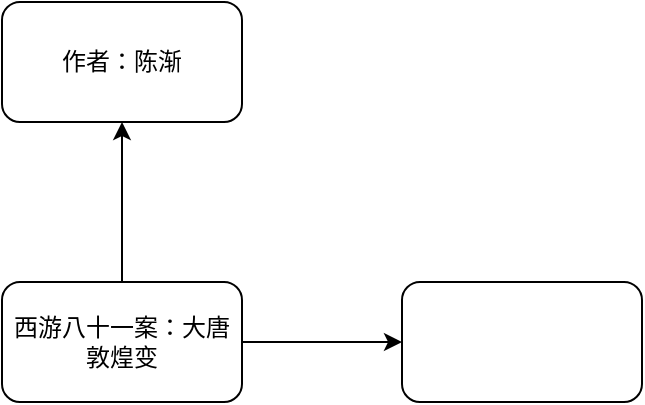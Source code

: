 <mxfile version="16.1.2" type="device" pages="3"><diagram id="uK767w47kImc_NffHqk4" name="第 1 页"><mxGraphModel dx="1102" dy="865" grid="1" gridSize="10" guides="1" tooltips="1" connect="1" arrows="1" fold="1" page="1" pageScale="1" pageWidth="827" pageHeight="1169" math="0" shadow="0"><root><mxCell id="0"/><mxCell id="1" parent="0"/><mxCell id="RqihHLQaPBmKDoyg9DzD-3" value="" style="edgeStyle=orthogonalEdgeStyle;rounded=0;orthogonalLoop=1;jettySize=auto;html=1;" parent="1" source="RqihHLQaPBmKDoyg9DzD-1" target="RqihHLQaPBmKDoyg9DzD-2" edge="1"><mxGeometry relative="1" as="geometry"/></mxCell><mxCell id="RqihHLQaPBmKDoyg9DzD-5" value="" style="edgeStyle=orthogonalEdgeStyle;rounded=0;orthogonalLoop=1;jettySize=auto;html=1;" parent="1" source="RqihHLQaPBmKDoyg9DzD-1" target="RqihHLQaPBmKDoyg9DzD-4" edge="1"><mxGeometry relative="1" as="geometry"/></mxCell><mxCell id="RqihHLQaPBmKDoyg9DzD-1" value="西游八十一案：大唐敦煌变" style="rounded=1;whiteSpace=wrap;html=1;" parent="1" vertex="1"><mxGeometry x="350" y="410" width="120" height="60" as="geometry"/></mxCell><mxCell id="RqihHLQaPBmKDoyg9DzD-2" value="作者：陈渐" style="whiteSpace=wrap;html=1;rounded=1;" parent="1" vertex="1"><mxGeometry x="350" y="270" width="120" height="60" as="geometry"/></mxCell><mxCell id="RqihHLQaPBmKDoyg9DzD-4" value="" style="whiteSpace=wrap;html=1;rounded=1;" parent="1" vertex="1"><mxGeometry x="550" y="410" width="120" height="60" as="geometry"/></mxCell></root></mxGraphModel></diagram><diagram id="ETEneAnjYqpQpml0-hJJ" name="时间线"><mxGraphModel dx="1822" dy="1265" grid="1" gridSize="10" guides="1" tooltips="1" connect="1" arrows="1" fold="1" page="0" pageScale="1" pageWidth="827" pageHeight="1169" math="0" shadow="0"><root><mxCell id="n9Vy7zhKSzdaqG_Epzwm-0"/><mxCell id="n9Vy7zhKSzdaqG_Epzwm-1" parent="n9Vy7zhKSzdaqG_Epzwm-0"/><mxCell id="wtiX90Hp_E0CEYomneC3-3" value="" style="edgeStyle=orthogonalEdgeStyle;rounded=0;orthogonalLoop=1;jettySize=auto;html=1;" parent="n9Vy7zhKSzdaqG_Epzwm-1" source="wtiX90Hp_E0CEYomneC3-0" target="wtiX90Hp_E0CEYomneC3-2" edge="1"><mxGeometry relative="1" as="geometry"/></mxCell><mxCell id="wtiX90Hp_E0CEYomneC3-0" value="大唐武德七年九月初四" style="rounded=1;whiteSpace=wrap;html=1;" parent="n9Vy7zhKSzdaqG_Epzwm-1" vertex="1"><mxGeometry x="60" y="120" width="120" height="60" as="geometry"/></mxCell><mxCell id="wtiX90Hp_E0CEYomneC3-1" value="郑州龙泉寺，玄奘接鸿胪寺崇玄署文本，三百里加急前往长安" style="shape=callout;whiteSpace=wrap;html=1;perimeter=calloutPerimeter;position2=0.58;base=10;size=20;position=0.58;direction=west;dashed=1;dashPattern=1 2;strokeColor=#A1A1A1;align=left;" parent="n9Vy7zhKSzdaqG_Epzwm-1" vertex="1"><mxGeometry x="60" y="180" width="120" height="80" as="geometry"/></mxCell><mxCell id="IkgBhXGL1mOwRxaxbpO7-1" value="" style="edgeStyle=orthogonalEdgeStyle;rounded=0;orthogonalLoop=1;jettySize=auto;html=1;fontFamily=Helvetica;fontSize=12;fontColor=default;entryX=0;entryY=0.5;entryDx=0;entryDy=0;" parent="n9Vy7zhKSzdaqG_Epzwm-1" source="wtiX90Hp_E0CEYomneC3-2" target="J5C__5_nLV18yTItEb-B-0" edge="1"><mxGeometry relative="1" as="geometry"/></mxCell><mxCell id="wtiX90Hp_E0CEYomneC3-2" value="九月初七" style="whiteSpace=wrap;html=1;rounded=1;" parent="n9Vy7zhKSzdaqG_Epzwm-1" vertex="1"><mxGeometry x="260" y="120" width="120" height="60" as="geometry"/></mxCell><mxCell id="mSGEd9Y7mOOZeeeNp9K7-0" value="靖善坊大兴善寺。结识吕晟" style="shape=callout;whiteSpace=wrap;html=1;perimeter=calloutPerimeter;position2=0.58;base=10;size=20;position=0.58;direction=west;dashed=1;dashPattern=1 2;strokeColor=#A1A1A1;align=left;" parent="n9Vy7zhKSzdaqG_Epzwm-1" vertex="1"><mxGeometry x="260" y="180" width="120" height="80" as="geometry"/></mxCell><mxCell id="IkgBhXGL1mOwRxaxbpO7-4" value="" style="edgeStyle=orthogonalEdgeStyle;rounded=0;orthogonalLoop=1;jettySize=auto;html=1;fontFamily=Helvetica;fontSize=12;fontColor=default;entryX=0.367;entryY=1.033;entryDx=0;entryDy=0;entryPerimeter=0;exitX=0.867;exitY=0.033;exitDx=0;exitDy=0;exitPerimeter=0;" parent="n9Vy7zhKSzdaqG_Epzwm-1" source="IkgBhXGL1mOwRxaxbpO7-0" target="ZBhR-njxjUqXx5IIpu0w-3" edge="1"><mxGeometry relative="1" as="geometry"><mxPoint x="620" y="60" as="targetPoint"/></mxGeometry></mxCell><mxCell id="IkgBhXGL1mOwRxaxbpO7-0" value="武德九年" style="whiteSpace=wrap;html=1;rounded=1;" parent="n9Vy7zhKSzdaqG_Epzwm-1" vertex="1"><mxGeometry x="450" y="440" width="120" height="60" as="geometry"/></mxCell><mxCell id="V2pMokHrUmsRmhTKnN_6-1" value="" style="edgeStyle=orthogonalEdgeStyle;rounded=0;orthogonalLoop=1;jettySize=auto;html=1;" edge="1" parent="n9Vy7zhKSzdaqG_Epzwm-1" source="IkgBhXGL1mOwRxaxbpO7-3" target="V2pMokHrUmsRmhTKnN_6-0"><mxGeometry relative="1" as="geometry"/></mxCell><mxCell id="IkgBhXGL1mOwRxaxbpO7-3" value="贞观三年" style="whiteSpace=wrap;html=1;rounded=1;" parent="n9Vy7zhKSzdaqG_Epzwm-1" vertex="1"><mxGeometry x="740" y="100" width="120" height="60" as="geometry"/></mxCell><mxCell id="V2pMokHrUmsRmhTKnN_6-0" value="八月" style="whiteSpace=wrap;html=1;rounded=1;" vertex="1" parent="n9Vy7zhKSzdaqG_Epzwm-1"><mxGeometry x="660" y="260" width="120" height="60" as="geometry"/></mxCell><mxCell id="V2pMokHrUmsRmhTKnN_6-2" value="莫高窟夜宴" style="shape=callout;whiteSpace=wrap;html=1;perimeter=calloutPerimeter;position2=1;base=7;size=20;position=0.25;direction=south;dashed=1;dashPattern=1 2;strokeColor=#A1A1A1;align=left;" vertex="1" parent="n9Vy7zhKSzdaqG_Epzwm-1"><mxGeometry x="770" y="220" width="100" height="40" as="geometry"/></mxCell><mxCell id="Pbsv0AhjTLiOo91kzENn-0" value="翟法让圆寂" style="shape=callout;whiteSpace=wrap;html=1;perimeter=calloutPerimeter;position2=0.58;base=10;size=20;position=0.58;direction=south;dashed=1;dashPattern=1 2;strokeColor=#A1A1A1;align=left;" vertex="1" parent="n9Vy7zhKSzdaqG_Epzwm-1"><mxGeometry x="780" y="270" width="90" height="40" as="geometry"/></mxCell><mxCell id="J5C__5_nLV18yTItEb-B-1" style="edgeStyle=orthogonalEdgeStyle;rounded=0;orthogonalLoop=1;jettySize=auto;html=1;exitX=1;exitY=0.5;exitDx=0;exitDy=0;" edge="1" parent="n9Vy7zhKSzdaqG_Epzwm-1" source="J5C__5_nLV18yTItEb-B-0" target="IkgBhXGL1mOwRxaxbpO7-0"><mxGeometry relative="1" as="geometry"/></mxCell><mxCell id="J5C__5_nLV18yTItEb-B-0" value="武德八年" style="whiteSpace=wrap;html=1;rounded=1;" vertex="1" parent="n9Vy7zhKSzdaqG_Epzwm-1"><mxGeometry x="370" y="-10" width="120" height="60" as="geometry"/></mxCell><mxCell id="J5C__5_nLV18yTItEb-B-2" value="吕晟调任敦煌。途经凉州拜访吕师老。&lt;br&gt;七月：吕氏向翟氏求亲。" style="shape=callout;whiteSpace=wrap;html=1;perimeter=calloutPerimeter;position2=0.58;base=10;size=20;position=0.58;direction=east;dashed=1;dashPattern=1 2;strokeColor=#A1A1A1;align=left;" vertex="1" parent="n9Vy7zhKSzdaqG_Epzwm-1"><mxGeometry x="370" y="-60" width="120" height="50" as="geometry"/></mxCell><mxCell id="ZBhR-njxjUqXx5IIpu0w-1" style="edgeStyle=orthogonalEdgeStyle;rounded=0;orthogonalLoop=1;jettySize=auto;html=1;exitX=1;exitY=0.5;exitDx=0;exitDy=0;entryX=0;entryY=0.5;entryDx=0;entryDy=0;" edge="1" parent="n9Vy7zhKSzdaqG_Epzwm-1" source="ZBhR-njxjUqXx5IIpu0w-0" target="wtiX90Hp_E0CEYomneC3-0"><mxGeometry relative="1" as="geometry"/></mxCell><mxCell id="SwBfEeOU_TB-LKe70qKU-1" value="" style="edgeStyle=orthogonalEdgeStyle;rounded=0;orthogonalLoop=1;jettySize=auto;html=1;" edge="1" parent="n9Vy7zhKSzdaqG_Epzwm-1" source="SwBfEeOU_TB-LKe70qKU-0" target="ZBhR-njxjUqXx5IIpu0w-0"><mxGeometry relative="1" as="geometry"/></mxCell><mxCell id="ZBhR-njxjUqXx5IIpu0w-0" value="武德六年" style="whiteSpace=wrap;html=1;rounded=1;" vertex="1" parent="n9Vy7zhKSzdaqG_Epzwm-1"><mxGeometry x="-150" y="120" width="120" height="60" as="geometry"/></mxCell><mxCell id="ZBhR-njxjUqXx5IIpu0w-2" value="吕晟中双科状元。&lt;br&gt;&lt;br&gt;张护、李通之变，" style="shape=callout;whiteSpace=wrap;html=1;perimeter=calloutPerimeter;position2=0.58;base=10;size=20;position=0.58;direction=west;dashed=1;dashPattern=1 2;strokeColor=#A1A1A1;align=left;" vertex="1" parent="n9Vy7zhKSzdaqG_Epzwm-1"><mxGeometry x="-160" y="180" width="120" height="80" as="geometry"/></mxCell><mxCell id="ZBhR-njxjUqXx5IIpu0w-4" style="edgeStyle=orthogonalEdgeStyle;rounded=0;orthogonalLoop=1;jettySize=auto;html=1;exitX=0.75;exitY=1;exitDx=0;exitDy=0;entryX=0;entryY=0.5;entryDx=0;entryDy=0;" edge="1" parent="n9Vy7zhKSzdaqG_Epzwm-1" source="ZBhR-njxjUqXx5IIpu0w-3" target="IkgBhXGL1mOwRxaxbpO7-3"><mxGeometry relative="1" as="geometry"/></mxCell><mxCell id="ZBhR-njxjUqXx5IIpu0w-3" value="贞观元年" style="whiteSpace=wrap;html=1;rounded=1;" vertex="1" parent="n9Vy7zhKSzdaqG_Epzwm-1"><mxGeometry x="580" y="-10" width="120" height="60" as="geometry"/></mxCell><mxCell id="5CPfRAdkRKUjIvIa-AOM-0" value="王君可调任敦煌。&lt;br&gt;" style="shape=callout;whiteSpace=wrap;html=1;perimeter=calloutPerimeter;position2=0;base=30;size=20;position=0.17;direction=east;dashed=1;dashPattern=1 2;strokeColor=#A1A1A1;align=left;" vertex="1" parent="n9Vy7zhKSzdaqG_Epzwm-1"><mxGeometry x="610" y="-100" width="120" height="90" as="geometry"/></mxCell><mxCell id="kjNohWhmynSKH8-8Bbo5-0" value="玄武门兵变" style="shape=callout;whiteSpace=wrap;html=1;perimeter=calloutPerimeter;position2=1;base=7;size=20;position=0.25;direction=south;dashed=1;dashPattern=1 2;strokeColor=#A1A1A1;align=left;" vertex="1" parent="n9Vy7zhKSzdaqG_Epzwm-1"><mxGeometry x="570" y="455" width="110" height="30" as="geometry"/></mxCell><mxCell id="kjNohWhmynSKH8-8Bbo5-1" value="&lt;br&gt;六月林四马青墩戍杀吕晟。" style="shape=callout;whiteSpace=wrap;html=1;perimeter=calloutPerimeter;position2=0;base=30;size=20;position=0.17;direction=south;dashed=1;dashPattern=1 2;strokeColor=#A1A1A1;align=left;" vertex="1" parent="n9Vy7zhKSzdaqG_Epzwm-1"><mxGeometry x="540" y="500" width="90" height="50" as="geometry"/></mxCell><mxCell id="kjNohWhmynSKH8-8Bbo5-2" value="突厥进攻青墩戍。&lt;br&gt;西沙州敦煌县衙，地牢，吕晟死。奎木儿狼现世。&lt;br&gt;四月：吕氏创八家士族祖坟。&lt;br&gt;四月初十日：奎木狼抢亲。&lt;br&gt;八月十九日：奎木狼抢（翟令狐）亲。&lt;br&gt;八月二十五日：奎木狼截杀米来亨。" style="shape=callout;whiteSpace=wrap;html=1;perimeter=calloutPerimeter;position2=0.33;base=10;size=20;position=0.58;direction=west;dashed=1;dashPattern=1 2;strokeColor=#A1A1A1;align=left;" vertex="1" parent="n9Vy7zhKSzdaqG_Epzwm-1"><mxGeometry x="410" y="500" width="120" height="270" as="geometry"/></mxCell><mxCell id="l1HXczND7NQby5uLUQOo-0" value="西窟事变，奎木狼独战7大士族。&lt;br&gt;李 鱼大婚。" style="shape=callout;whiteSpace=wrap;html=1;perimeter=calloutPerimeter;position2=0;base=10;size=20;position=0.58;direction=south;dashed=1;dashPattern=1 2;strokeColor=#A1A1A1;align=left;" vertex="1" parent="n9Vy7zhKSzdaqG_Epzwm-1"><mxGeometry x="780" y="320" width="100" height="50" as="geometry"/></mxCell><mxCell id="SwBfEeOU_TB-LKe70qKU-0" value="武德四年" style="whiteSpace=wrap;html=1;rounded=1;" vertex="1" parent="n9Vy7zhKSzdaqG_Epzwm-1"><mxGeometry x="-350" y="120" width="120" height="60" as="geometry"/></mxCell><mxCell id="SwBfEeOU_TB-LKe70qKU-2" value="吕晟被傅奕推荐到太医署任咒禁博士" style="shape=callout;whiteSpace=wrap;html=1;perimeter=calloutPerimeter;position2=0.58;base=10;size=20;position=0.58;direction=west;dashed=1;dashPattern=1 2;strokeColor=#A1A1A1;align=left;" vertex="1" parent="n9Vy7zhKSzdaqG_Epzwm-1"><mxGeometry x="-360" y="180" width="120" height="80" as="geometry"/></mxCell></root></mxGraphModel></diagram><diagram id="M8spMVe3GEq9kXkyptxY" name="人物关系"><mxGraphModel dx="1897" dy="1711" grid="1" gridSize="10" guides="1" tooltips="1" connect="1" arrows="1" fold="1" page="0" pageScale="1" pageWidth="827" pageHeight="1169" math="0" shadow="0"><root><mxCell id="thEtlZUZOhmnivf655Vb-0"/><mxCell id="thEtlZUZOhmnivf655Vb-1" parent="thEtlZUZOhmnivf655Vb-0"/><mxCell id="fYn5PfHIgCHc7YiqFe8q-171" style="edgeStyle=orthogonalEdgeStyle;rounded=0;orthogonalLoop=1;jettySize=auto;html=1;exitX=1;exitY=0.5;exitDx=0;exitDy=0;entryX=0.931;entryY=1.022;entryDx=0;entryDy=0;entryPerimeter=0;fontFamily=Verdana;fontColor=#000000;" parent="thEtlZUZOhmnivf655Vb-1" source="fYn5PfHIgCHc7YiqFe8q-45" target="Bgj4lCCG-4klPdyXBwDA-4" edge="1"><mxGeometry relative="1" as="geometry"><Array as="points"><mxPoint x="1860" y="-5"/><mxPoint x="1860" y="770"/><mxPoint x="692" y="770"/></Array></mxGeometry></mxCell><mxCell id="fYn5PfHIgCHc7YiqFe8q-172" value="协助" style="edgeLabel;html=1;align=center;verticalAlign=middle;resizable=0;points=[];fontFamily=Verdana;fontColor=#000000;" parent="fYn5PfHIgCHc7YiqFe8q-171" vertex="1" connectable="0"><mxGeometry x="0.961" y="-1" relative="1" as="geometry"><mxPoint as="offset"/></mxGeometry></mxCell><mxCell id="fYn5PfHIgCHc7YiqFe8q-175" style="edgeStyle=orthogonalEdgeStyle;rounded=0;orthogonalLoop=1;jettySize=auto;html=1;fontFamily=Verdana;fontColor=#000000;entryX=0;entryY=0.75;entryDx=0;entryDy=0;exitX=0;exitY=0.5;exitDx=0;exitDy=0;strokeColor=#FF0000;" parent="thEtlZUZOhmnivf655Vb-1" source="2Ca5MxEbC65T6fg62iyO-5" target="z0YX35XyCmwbt3Vy0wgT-4" edge="1"><mxGeometry relative="1" as="geometry"><mxPoint x="1730" y="378" as="sourcePoint"/><mxPoint x="40" y="30" as="targetPoint"/><Array as="points"><mxPoint x="-40" y="378"/><mxPoint x="-40" y="-10"/><mxPoint x="50" y="-10"/><mxPoint x="50" y="-22"/></Array></mxGeometry></mxCell><mxCell id="fYn5PfHIgCHc7YiqFe8q-176" value="杀死" style="edgeLabel;html=1;align=center;verticalAlign=middle;resizable=0;points=[];fontFamily=Verdana;fontColor=#000000;" parent="fYn5PfHIgCHc7YiqFe8q-175" vertex="1" connectable="0"><mxGeometry x="-0.956" y="-1" relative="1" as="geometry"><mxPoint x="-1724" y="-342" as="offset"/></mxGeometry></mxCell><mxCell id="fYn5PfHIgCHc7YiqFe8q-179" style="edgeStyle=orthogonalEdgeStyle;rounded=0;orthogonalLoop=1;jettySize=auto;html=1;exitX=1;exitY=0.5;exitDx=0;exitDy=0;entryX=0.393;entryY=1.043;entryDx=0;entryDy=0;fontFamily=Verdana;fontColor=#000000;strokeColor=#0000FF;entryPerimeter=0;" parent="thEtlZUZOhmnivf655Vb-1" source="fYn5PfHIgCHc7YiqFe8q-177" target="z0YX35XyCmwbt3Vy0wgT-4" edge="1"><mxGeometry relative="1" as="geometry"><Array as="points"><mxPoint x="1120" y="730"/><mxPoint x="1120" y="430"/><mxPoint x="127" y="430"/></Array></mxGeometry></mxCell><mxCell id="fYn5PfHIgCHc7YiqFe8q-180" value="欺骗" style="edgeLabel;html=1;align=center;verticalAlign=middle;resizable=0;points=[];fontFamily=Verdana;fontColor=#000000;" parent="fYn5PfHIgCHc7YiqFe8q-179" vertex="1" connectable="0"><mxGeometry x="0.966" y="1" relative="1" as="geometry"><mxPoint as="offset"/></mxGeometry></mxCell><mxCell id="fYn5PfHIgCHc7YiqFe8q-143" value="" style="rounded=1;whiteSpace=wrap;html=1;fontFamily=Verdana;fontColor=#000000;fillColor=none;dashed=1;dashPattern=1 1;strokeColor=#3333FF;strokeWidth=3;" parent="thEtlZUZOhmnivf655Vb-1" vertex="1"><mxGeometry x="490" y="470" width="800" height="680" as="geometry"/></mxCell><mxCell id="fYn5PfHIgCHc7YiqFe8q-120" value="" style="ellipse;shape=cloud;whiteSpace=wrap;html=1;align=center;rounded=0;fontFamily=Verdana;fillColor=#b1ddf0;opacity=50;strokeColor=#10739e;" parent="thEtlZUZOhmnivf655Vb-1" vertex="1"><mxGeometry x="690" y="450" width="580" height="500" as="geometry"/></mxCell><mxCell id="URefAOKHtwGRBaFewwyX-8" value="" style="rounded=1;whiteSpace=wrap;html=1;dashed=1;fillColor=#FFF2CC;opacity=50;" parent="thEtlZUZOhmnivf655Vb-1" vertex="1"><mxGeometry x="270" y="-30" width="180" height="130" as="geometry"/></mxCell><mxCell id="z0YX35XyCmwbt3Vy0wgT-19" value="" style="rounded=1;whiteSpace=wrap;html=1;fontFamily=Helvetica;fontSize=12;strokeColor=#d6b656;fillColor=#fff2cc;opacity=80;" parent="thEtlZUZOhmnivf655Vb-1" vertex="1"><mxGeometry x="70" y="-530" width="140" height="540" as="geometry"/></mxCell><mxCell id="Bgj4lCCG-4klPdyXBwDA-1" value="接待" style="edgeStyle=orthogonalEdgeStyle;rounded=0;orthogonalLoop=1;jettySize=auto;html=1;fontFamily=Helvetica;fontSize=12;fontColor=default;" parent="thEtlZUZOhmnivf655Vb-1" source="Bgj4lCCG-4klPdyXBwDA-0" target="fO1_qAPmbY-SpzshHLiB-0" edge="1"><mxGeometry relative="1" as="geometry"/></mxCell><mxCell id="Bgj4lCCG-4klPdyXBwDA-3" value="邀请辩经" style="edgeStyle=orthogonalEdgeStyle;rounded=0;orthogonalLoop=1;jettySize=auto;html=1;fontFamily=Helvetica;fontSize=12;fontColor=default;" parent="thEtlZUZOhmnivf655Vb-1" source="fO1_qAPmbY-SpzshHLiB-0" target="Bgj4lCCG-4klPdyXBwDA-2" edge="1"><mxGeometry relative="1" as="geometry"/></mxCell><mxCell id="Bgj4lCCG-4klPdyXBwDA-5" value="辩经；至交" style="edgeStyle=orthogonalEdgeStyle;rounded=0;orthogonalLoop=1;jettySize=auto;html=1;fontFamily=Helvetica;fontSize=12;fontColor=default;" parent="thEtlZUZOhmnivf655Vb-1" source="fO1_qAPmbY-SpzshHLiB-0" target="Bgj4lCCG-4klPdyXBwDA-4" edge="1"><mxGeometry relative="1" as="geometry"/></mxCell><mxCell id="fO1_qAPmbY-SpzshHLiB-0" value="&lt;span style=&quot;&quot;&gt;玄奘&lt;/span&gt;" style="rounded=1;whiteSpace=wrap;html=1;strokeColor=#000000;labelBackgroundColor=none;fillColor=#80FF00;" parent="thEtlZUZOhmnivf655Vb-1" vertex="1"><mxGeometry x="220" y="720" width="120" height="30" as="geometry"/></mxCell><mxCell id="Bgj4lCCG-4klPdyXBwDA-0" value="道岳法师" style="whiteSpace=wrap;html=1;strokeColor=#000000;rounded=1;" parent="thEtlZUZOhmnivf655Vb-1" vertex="1"><mxGeometry x="220" y="815" width="120" height="35" as="geometry"/></mxCell><mxCell id="Bgj4lCCG-4klPdyXBwDA-2" value="萧瑀" style="rounded=1;whiteSpace=wrap;html=1;strokeColor=#000000;" parent="thEtlZUZOhmnivf655Vb-1" vertex="1"><mxGeometry x="20" y="720" width="120" height="30" as="geometry"/></mxCell><mxCell id="yEYKDh5o_xSrbMHNsnS4-0" value="提亲/劫持" style="edgeStyle=orthogonalEdgeStyle;rounded=0;orthogonalLoop=1;jettySize=auto;html=1;exitX=0.25;exitY=0;exitDx=0;exitDy=0;strokeColor=#00FFFF;" parent="thEtlZUZOhmnivf655Vb-1" source="Bgj4lCCG-4klPdyXBwDA-4" edge="1"><mxGeometry x="0.106" relative="1" as="geometry"><mxPoint x="850" y="20" as="targetPoint"/><Array as="points"><mxPoint x="610" y="315"/><mxPoint x="850" y="315"/></Array><mxPoint as="offset"/></mxGeometry></mxCell><mxCell id="b5X6ixGKM05D0dAzCBph-1" value="父亲" style="edgeStyle=orthogonalEdgeStyle;rounded=0;orthogonalLoop=1;jettySize=auto;html=1;exitX=1;exitY=0.5;exitDx=0;exitDy=0;entryX=0;entryY=0.5;entryDx=0;entryDy=0;" parent="thEtlZUZOhmnivf655Vb-1" source="Bgj4lCCG-4klPdyXBwDA-4" target="b5X6ixGKM05D0dAzCBph-0" edge="1"><mxGeometry relative="1" as="geometry"/></mxCell><mxCell id="fYn5PfHIgCHc7YiqFe8q-103" value="师父" style="edgeStyle=orthogonalEdgeStyle;rounded=0;orthogonalLoop=1;jettySize=auto;html=1;exitX=0.5;exitY=0;exitDx=0;exitDy=0;entryX=1;entryY=0.5;entryDx=0;entryDy=0;fontFamily=Verdana;fontColor=#000000;" parent="thEtlZUZOhmnivf655Vb-1" source="Bgj4lCCG-4klPdyXBwDA-4" target="URefAOKHtwGRBaFewwyX-1" edge="1"><mxGeometry x="0.851" relative="1" as="geometry"><mxPoint as="offset"/></mxGeometry></mxCell><mxCell id="Bgj4lCCG-4klPdyXBwDA-4" value="吕晟" style="rounded=1;whiteSpace=wrap;html=1;strokeColor=#000000;fillColor=#FFFF33;" parent="thEtlZUZOhmnivf655Vb-1" vertex="1"><mxGeometry x="580" y="720" width="120" height="30" as="geometry"/></mxCell><mxCell id="z0YX35XyCmwbt3Vy0wgT-25" style="edgeStyle=orthogonalEdgeStyle;rounded=0;orthogonalLoop=1;jettySize=auto;html=1;exitX=1;exitY=0.25;exitDx=0;exitDy=0;entryX=0;entryY=0.5;entryDx=0;entryDy=0;fontFamily=Helvetica;fontSize=12;fontColor=default;" parent="thEtlZUZOhmnivf655Vb-1" source="z0YX35XyCmwbt3Vy0wgT-4" target="z0YX35XyCmwbt3Vy0wgT-24" edge="1"><mxGeometry relative="1" as="geometry"><Array as="points"><mxPoint x="200" y="-35"/><mxPoint x="240" y="-35"/><mxPoint x="240" y="-55"/></Array></mxGeometry></mxCell><mxCell id="z0YX35XyCmwbt3Vy0wgT-30" value="女儿" style="edgeStyle=orthogonalEdgeStyle;rounded=0;orthogonalLoop=1;jettySize=auto;html=1;entryX=0.5;entryY=0;entryDx=0;entryDy=0;fontFamily=Helvetica;fontSize=12;fontColor=default;exitX=0.5;exitY=1;exitDx=0;exitDy=0;" parent="thEtlZUZOhmnivf655Vb-1" source="z0YX35XyCmwbt3Vy0wgT-4" target="z0YX35XyCmwbt3Vy0wgT-29" edge="1"><mxGeometry x="0.686" relative="1" as="geometry"><mxPoint as="offset"/><mxPoint x="80" y="-22" as="sourcePoint"/></mxGeometry></mxCell><mxCell id="z0YX35XyCmwbt3Vy0wgT-33" style="edgeStyle=orthogonalEdgeStyle;rounded=0;orthogonalLoop=1;jettySize=auto;html=1;exitX=1;exitY=0.5;exitDx=0;exitDy=0;entryX=0;entryY=0.5;entryDx=0;entryDy=0;fontFamily=Helvetica;fontSize=12;fontColor=default;" parent="thEtlZUZOhmnivf655Vb-1" source="z0YX35XyCmwbt3Vy0wgT-4" target="z0YX35XyCmwbt3Vy0wgT-6" edge="1"><mxGeometry relative="1" as="geometry"/></mxCell><mxCell id="NwQw39v65eOmlA-kpTb0-26" value="族弟" style="edgeStyle=orthogonalEdgeStyle;rounded=0;orthogonalLoop=1;jettySize=auto;html=1;" parent="thEtlZUZOhmnivf655Vb-1" source="z0YX35XyCmwbt3Vy0wgT-4" target="NwQw39v65eOmlA-kpTb0-25" edge="1"><mxGeometry relative="1" as="geometry"/></mxCell><mxCell id="2Ca5MxEbC65T6fg62iyO-4" value="儿子" style="edgeStyle=orthogonalEdgeStyle;rounded=0;orthogonalLoop=1;jettySize=auto;html=1;entryX=0.5;entryY=0;entryDx=0;entryDy=0;exitX=0.5;exitY=1;exitDx=0;exitDy=0;" parent="thEtlZUZOhmnivf655Vb-1" source="z0YX35XyCmwbt3Vy0wgT-4" target="2Ca5MxEbC65T6fg62iyO-3" edge="1"><mxGeometry x="0.636" relative="1" as="geometry"><mxPoint y="-1" as="offset"/></mxGeometry></mxCell><mxCell id="URefAOKHtwGRBaFewwyX-3" value="亲信" style="edgeStyle=orthogonalEdgeStyle;rounded=0;orthogonalLoop=1;jettySize=auto;html=1;exitX=1;exitY=0.5;exitDx=0;exitDy=0;entryX=0;entryY=0.75;entryDx=0;entryDy=0;" parent="thEtlZUZOhmnivf655Vb-1" source="z0YX35XyCmwbt3Vy0wgT-4" target="24hHoS0S4l3GN3riLEzE-8" edge="1"><mxGeometry x="0.719" relative="1" as="geometry"><mxPoint as="offset"/></mxGeometry></mxCell><mxCell id="URefAOKHtwGRBaFewwyX-4" value="亲信" style="edgeStyle=orthogonalEdgeStyle;rounded=0;orthogonalLoop=1;jettySize=auto;html=1;exitX=1;exitY=0.5;exitDx=0;exitDy=0;entryX=0;entryY=0.25;entryDx=0;entryDy=0;" parent="thEtlZUZOhmnivf655Vb-1" source="z0YX35XyCmwbt3Vy0wgT-4" target="2Ca5MxEbC65T6fg62iyO-0" edge="1"><mxGeometry x="0.797" relative="1" as="geometry"><mxPoint as="offset"/></mxGeometry></mxCell><mxCell id="URefAOKHtwGRBaFewwyX-5" style="edgeStyle=orthogonalEdgeStyle;rounded=0;orthogonalLoop=1;jettySize=auto;html=1;exitX=1;exitY=0.5;exitDx=0;exitDy=0;entryX=0;entryY=0.5;entryDx=0;entryDy=0;" parent="thEtlZUZOhmnivf655Vb-1" source="z0YX35XyCmwbt3Vy0wgT-4" target="z0YX35XyCmwbt3Vy0wgT-8" edge="1"><mxGeometry relative="1" as="geometry"/></mxCell><mxCell id="fYn5PfHIgCHc7YiqFe8q-160" style="edgeStyle=orthogonalEdgeStyle;rounded=0;orthogonalLoop=1;jettySize=auto;html=1;exitX=1;exitY=0.5;exitDx=0;exitDy=0;entryX=0;entryY=0.5;entryDx=0;entryDy=0;fontFamily=Verdana;fontColor=#000000;" parent="thEtlZUZOhmnivf655Vb-1" source="z0YX35XyCmwbt3Vy0wgT-4" target="2Ca5MxEbC65T6fg62iyO-1" edge="1"><mxGeometry relative="1" as="geometry"/></mxCell><mxCell id="fYn5PfHIgCHc7YiqFe8q-161" style="edgeStyle=orthogonalEdgeStyle;rounded=0;orthogonalLoop=1;jettySize=auto;html=1;exitX=1;exitY=0.5;exitDx=0;exitDy=0;entryX=0;entryY=0.5;entryDx=0;entryDy=0;fontFamily=Verdana;fontColor=#000000;" parent="thEtlZUZOhmnivf655Vb-1" source="z0YX35XyCmwbt3Vy0wgT-4" target="NwQw39v65eOmlA-kpTb0-32" edge="1"><mxGeometry relative="1" as="geometry"/></mxCell><mxCell id="fYn5PfHIgCHc7YiqFe8q-162" style="edgeStyle=orthogonalEdgeStyle;rounded=0;orthogonalLoop=1;jettySize=auto;html=1;exitX=0.75;exitY=1;exitDx=0;exitDy=0;fontFamily=Verdana;fontColor=#000000;" parent="thEtlZUZOhmnivf655Vb-1" source="z0YX35XyCmwbt3Vy0wgT-4" edge="1"><mxGeometry relative="1" as="geometry"><mxPoint x="220.0" y="270.0" as="targetPoint"/><Array as="points"><mxPoint x="170" y="20"/><mxPoint x="220" y="20"/></Array></mxGeometry></mxCell><mxCell id="fYn5PfHIgCHc7YiqFe8q-163" value="劝反" style="edgeLabel;html=1;align=center;verticalAlign=middle;resizable=0;points=[];fontFamily=Verdana;fontColor=#000000;" parent="fYn5PfHIgCHc7YiqFe8q-162" vertex="1" connectable="0"><mxGeometry x="0.345" y="-1" relative="1" as="geometry"><mxPoint as="offset"/></mxGeometry></mxCell><mxCell id="z0YX35XyCmwbt3Vy0wgT-4" value="西沙州刺史/左领军卫将军：王君可" style="rounded=1;whiteSpace=wrap;html=1;strokeColor=#000000;fillColor=#EA6B66;" parent="thEtlZUZOhmnivf655Vb-1" vertex="1"><mxGeometry x="80" y="-60" width="120" height="50" as="geometry"/></mxCell><mxCell id="z0YX35XyCmwbt3Vy0wgT-6" value="西关镇将：令狐瞻" style="rounded=1;whiteSpace=wrap;html=1;strokeColor=#000000;" parent="thEtlZUZOhmnivf655Vb-1" vertex="1"><mxGeometry x="280" y="60" width="120" height="30" as="geometry"/></mxCell><mxCell id="z0YX35XyCmwbt3Vy0wgT-8" value="子亭守捉使：翟述" style="rounded=1;whiteSpace=wrap;html=1;strokeColor=#000000;" parent="thEtlZUZOhmnivf655Vb-1" vertex="1"><mxGeometry x="280" y="-20" width="120" height="30" as="geometry"/></mxCell><mxCell id="z0YX35XyCmwbt3Vy0wgT-13" value="凉州都督：李大亮" style="rounded=1;whiteSpace=wrap;html=1;fontFamily=Helvetica;fontSize=12;fontColor=default;strokeColor=#000000;fillColor=default;" parent="thEtlZUZOhmnivf655Vb-1" vertex="1"><mxGeometry x="80" y="-470" width="120" height="30" as="geometry"/></mxCell><mxCell id="z0YX35XyCmwbt3Vy0wgT-22" value="心腹" style="edgeStyle=orthogonalEdgeStyle;rounded=0;orthogonalLoop=1;jettySize=auto;html=1;fontFamily=Helvetica;fontSize=12;fontColor=default;" parent="thEtlZUZOhmnivf655Vb-1" source="z0YX35XyCmwbt3Vy0wgT-21" target="z0YX35XyCmwbt3Vy0wgT-15" edge="1"><mxGeometry relative="1" as="geometry"/></mxCell><mxCell id="z0YX35XyCmwbt3Vy0wgT-23" value="活命" style="edgeStyle=orthogonalEdgeStyle;rounded=0;orthogonalLoop=1;jettySize=auto;html=1;exitX=0.5;exitY=0;exitDx=0;exitDy=0;entryX=0.5;entryY=1;entryDx=0;entryDy=0;fontFamily=Helvetica;fontSize=12;fontColor=default;" parent="thEtlZUZOhmnivf655Vb-1" source="z0YX35XyCmwbt3Vy0wgT-15" target="z0YX35XyCmwbt3Vy0wgT-13" edge="1"><mxGeometry relative="1" as="geometry"/></mxCell><mxCell id="z0YX35XyCmwbt3Vy0wgT-15" value="甘州刺史：张弼" style="rounded=1;whiteSpace=wrap;html=1;fontFamily=Helvetica;fontSize=12;fontColor=default;strokeColor=#000000;fillColor=default;" parent="thEtlZUZOhmnivf655Vb-1" vertex="1"><mxGeometry x="80" y="-350" width="120" height="30" as="geometry"/></mxCell><mxCell id="z0YX35XyCmwbt3Vy0wgT-16" value="代州都督：张公瑾" style="rounded=1;whiteSpace=wrap;html=1;fontFamily=Helvetica;fontSize=12;fontColor=default;strokeColor=#000000;fillColor=default;" parent="thEtlZUZOhmnivf655Vb-1" vertex="1"><mxGeometry x="280" y="-390" width="120" height="30" as="geometry"/></mxCell><mxCell id="MtN_0XR49T7sVuRXFCSf-1" value="" style="edgeStyle=orthogonalEdgeStyle;rounded=0;orthogonalLoop=1;jettySize=auto;html=1;" parent="thEtlZUZOhmnivf655Vb-1" source="z0YX35XyCmwbt3Vy0wgT-18" target="MtN_0XR49T7sVuRXFCSf-0" edge="1"><mxGeometry relative="1" as="geometry"/></mxCell><mxCell id="fYn5PfHIgCHc7YiqFe8q-151" style="edgeStyle=orthogonalEdgeStyle;rounded=0;orthogonalLoop=1;jettySize=auto;html=1;exitX=1;exitY=0.5;exitDx=0;exitDy=0;entryX=0;entryY=0.75;entryDx=0;entryDy=0;fontFamily=Verdana;fontColor=#000000;" parent="thEtlZUZOhmnivf655Vb-1" source="z0YX35XyCmwbt3Vy0wgT-18" target="kz0Ufluh7bJCQvsi_tyt-3" edge="1"><mxGeometry relative="1" as="geometry"/></mxCell><mxCell id="z0YX35XyCmwbt3Vy0wgT-18" value="肃州刺史：牛进达" style="rounded=1;whiteSpace=wrap;html=1;fontFamily=Helvetica;fontSize=12;fontColor=default;strokeColor=#000000;fillColor=default;" parent="thEtlZUZOhmnivf655Vb-1" vertex="1"><mxGeometry x="77.5" y="-290" width="120" height="30" as="geometry"/></mxCell><mxCell id="z0YX35XyCmwbt3Vy0wgT-20" value="&lt;h2&gt;瓦岗寨袍泽&lt;/h2&gt;" style="text;html=1;strokeColor=none;fillColor=none;align=center;verticalAlign=middle;whiteSpace=wrap;rounded=0;fontFamily=Helvetica;fontSize=12;fontColor=default;opacity=80;" parent="thEtlZUZOhmnivf655Vb-1" vertex="1"><mxGeometry x="80" y="-530" width="120" height="30" as="geometry"/></mxCell><mxCell id="z0YX35XyCmwbt3Vy0wgT-21" value="李密" style="rounded=1;whiteSpace=wrap;html=1;fontFamily=Helvetica;fontSize=12;fontColor=default;strokeColor=#000000;fillColor=default;" parent="thEtlZUZOhmnivf655Vb-1" vertex="1"><mxGeometry x="-120" y="-350" width="120" height="30" as="geometry"/></mxCell><mxCell id="z0YX35XyCmwbt3Vy0wgT-24" value="录事参军：曹诚" style="rounded=1;whiteSpace=wrap;html=1;strokeColor=#000000;" parent="thEtlZUZOhmnivf655Vb-1" vertex="1"><mxGeometry x="280" y="-70" width="120" height="30" as="geometry"/></mxCell><mxCell id="IuewilMAT3eLYr72mFHK-0" style="edgeStyle=orthogonalEdgeStyle;rounded=0;orthogonalLoop=1;jettySize=auto;html=1;exitX=0.75;exitY=1;exitDx=0;exitDy=0;entryX=0.75;entryY=0;entryDx=0;entryDy=0;fillColor=#fff2cc;strokeColor=#d6b656;" edge="1" parent="thEtlZUZOhmnivf655Vb-1" source="z0YX35XyCmwbt3Vy0wgT-29" target="Bgj4lCCG-4klPdyXBwDA-4"><mxGeometry relative="1" as="geometry"><Array as="points"><mxPoint x="183" y="230"/><mxPoint x="670" y="230"/></Array></mxGeometry></mxCell><mxCell id="IuewilMAT3eLYr72mFHK-1" value="喜欢" style="edgeLabel;html=1;align=center;verticalAlign=middle;resizable=0;points=[];" vertex="1" connectable="0" parent="IuewilMAT3eLYr72mFHK-0"><mxGeometry x="0.905" relative="1" as="geometry"><mxPoint y="1" as="offset"/></mxGeometry></mxCell><mxCell id="z0YX35XyCmwbt3Vy0wgT-29" value="鱼藻" style="rounded=1;whiteSpace=wrap;html=1;strokeColor=#005700;fillColor=#008a00;fontColor=#ffffff;" parent="thEtlZUZOhmnivf655Vb-1" vertex="1"><mxGeometry x="137.5" y="80" width="60" height="30" as="geometry"/></mxCell><mxCell id="NwQw39v65eOmlA-kpTb0-22" value="三子" style="edgeStyle=orthogonalEdgeStyle;rounded=0;orthogonalLoop=1;jettySize=auto;html=1;exitX=0.75;exitY=1;exitDx=0;exitDy=0;entryX=0.5;entryY=1;entryDx=0;entryDy=0;" parent="thEtlZUZOhmnivf655Vb-1" source="NwQw39v65eOmlA-kpTb0-9" target="z0YX35XyCmwbt3Vy0wgT-6" edge="1"><mxGeometry relative="1" as="geometry"><Array as="points"><mxPoint x="1156" y="240"/><mxPoint x="340" y="240"/></Array></mxGeometry></mxCell><mxCell id="fYn5PfHIgCHc7YiqFe8q-118" style="edgeStyle=orthogonalEdgeStyle;rounded=0;orthogonalLoop=1;jettySize=auto;html=1;exitX=0.25;exitY=1;exitDx=0;exitDy=0;entryX=1;entryY=0.5;entryDx=0;entryDy=0;fontFamily=Verdana;fontColor=#000000;dashed=1;" parent="thEtlZUZOhmnivf655Vb-1" source="NwQw39v65eOmlA-kpTb0-15" target="b5X6ixGKM05D0dAzCBph-0" edge="1"><mxGeometry relative="1" as="geometry"><Array as="points"><mxPoint x="860" y="585"/><mxPoint x="860" y="735"/></Array></mxGeometry></mxCell><mxCell id="NwQw39v65eOmlA-kpTb0-28" value="下属" style="edgeStyle=orthogonalEdgeStyle;rounded=0;orthogonalLoop=1;jettySize=auto;html=1;" parent="thEtlZUZOhmnivf655Vb-1" source="NwQw39v65eOmlA-kpTb0-25" target="NwQw39v65eOmlA-kpTb0-27" edge="1"><mxGeometry relative="1" as="geometry"/></mxCell><mxCell id="NwQw39v65eOmlA-kpTb0-25" value="王君盛" style="rounded=1;whiteSpace=wrap;html=1;strokeColor=#000000;" parent="thEtlZUZOhmnivf655Vb-1" vertex="1"><mxGeometry x="-120" y="-50" width="120" height="30" as="geometry"/></mxCell><mxCell id="NwQw39v65eOmlA-kpTb0-27" value="校尉：赵鼎" style="rounded=1;whiteSpace=wrap;html=1;strokeColor=#000000;" parent="thEtlZUZOhmnivf655Vb-1" vertex="1"><mxGeometry x="-300" y="-50" width="120" height="30" as="geometry"/></mxCell><mxCell id="NwQw39v65eOmlA-kpTb0-32" value="西沙州长史：孙查烈" style="rounded=1;whiteSpace=wrap;html=1;strokeColor=#000000;" parent="thEtlZUZOhmnivf655Vb-1" vertex="1"><mxGeometry x="280" y="-110" width="120" height="30" as="geometry"/></mxCell><mxCell id="fYn5PfHIgCHc7YiqFe8q-137" style="edgeStyle=orthogonalEdgeStyle;rounded=0;orthogonalLoop=1;jettySize=auto;html=1;exitX=0;exitY=0.5;exitDx=0;exitDy=0;entryX=0.75;entryY=1;entryDx=0;entryDy=0;fontFamily=Verdana;fontColor=#000000;" parent="thEtlZUZOhmnivf655Vb-1" source="NwQw39v65eOmlA-kpTb0-35" target="fO1_qAPmbY-SpzshHLiB-0" edge="1"><mxGeometry relative="1" as="geometry"/></mxCell><mxCell id="fYn5PfHIgCHc7YiqFe8q-138" value="穿天衣" style="edgeLabel;html=1;align=center;verticalAlign=middle;resizable=0;points=[];fontFamily=Verdana;fontColor=#000000;" parent="fYn5PfHIgCHc7YiqFe8q-137" vertex="1" connectable="0"><mxGeometry x="-0.881" y="-1" relative="1" as="geometry"><mxPoint as="offset"/></mxGeometry></mxCell><mxCell id="NwQw39v65eOmlA-kpTb0-35" value="圣教寺寺卿：丁守中" style="rounded=1;whiteSpace=wrap;html=1;strokeColor=#000000;" parent="thEtlZUZOhmnivf655Vb-1" vertex="1"><mxGeometry x="1004" y="1080" width="120" height="30" as="geometry"/></mxCell><mxCell id="NwQw39v65eOmlA-kpTb0-41" value="嫁给" style="edgeStyle=orthogonalEdgeStyle;rounded=0;orthogonalLoop=1;jettySize=auto;html=1;exitX=0.75;exitY=1;exitDx=0;exitDy=0;fillColor=#d80073;strokeColor=#A50040;" parent="thEtlZUZOhmnivf655Vb-1" source="NwQw39v65eOmlA-kpTb0-39" edge="1"><mxGeometry x="0.278" relative="1" as="geometry"><mxPoint x="370" y="90" as="targetPoint"/><Array as="points"><mxPoint x="835" y="180"/><mxPoint x="370" y="180"/></Array><mxPoint as="offset"/></mxGeometry></mxCell><mxCell id="24hHoS0S4l3GN3riLEzE-3" value="妻子" style="edgeStyle=orthogonalEdgeStyle;rounded=0;orthogonalLoop=1;jettySize=auto;html=1;exitX=1;exitY=0.5;exitDx=0;exitDy=0;entryX=0;entryY=0.5;entryDx=0;entryDy=0;" parent="thEtlZUZOhmnivf655Vb-1" source="24hHoS0S4l3GN3riLEzE-1" target="24hHoS0S4l3GN3riLEzE-2" edge="1"><mxGeometry relative="1" as="geometry"/></mxCell><mxCell id="24hHoS0S4l3GN3riLEzE-1" value="沈医师" style="rounded=1;whiteSpace=wrap;html=1;strokeColor=#000000;" parent="thEtlZUZOhmnivf655Vb-1" vertex="1"><mxGeometry x="977" y="960" width="63" height="30" as="geometry"/></mxCell><mxCell id="fYn5PfHIgCHc7YiqFe8q-170" value="提供药方" style="edgeStyle=orthogonalEdgeStyle;rounded=0;orthogonalLoop=1;jettySize=auto;html=1;exitX=1;exitY=0.25;exitDx=0;exitDy=0;fontFamily=Verdana;fontColor=#000000;entryX=1;entryY=0.75;entryDx=0;entryDy=0;" parent="thEtlZUZOhmnivf655Vb-1" source="24hHoS0S4l3GN3riLEzE-2" target="fO1_qAPmbY-SpzshHLiB-0" edge="1"><mxGeometry relative="1" as="geometry"><mxPoint x="370" y="1248.571" as="targetPoint"/><Array as="points"><mxPoint x="1160" y="975"/><mxPoint x="1240" y="975"/><mxPoint x="1240" y="1119"/><mxPoint x="370" y="1119"/><mxPoint x="370" y="743"/></Array></mxGeometry></mxCell><mxCell id="24hHoS0S4l3GN3riLEzE-2" value="赵七娘" style="rounded=1;whiteSpace=wrap;html=1;strokeColor=#000000;" parent="thEtlZUZOhmnivf655Vb-1" vertex="1"><mxGeometry x="1097" y="960" width="63" height="30" as="geometry"/></mxCell><mxCell id="fYn5PfHIgCHc7YiqFe8q-167" value="传天衣" style="edgeStyle=orthogonalEdgeStyle;rounded=0;orthogonalLoop=1;jettySize=auto;html=1;exitX=1;exitY=0.5;exitDx=0;exitDy=0;entryX=1;entryY=0.5;entryDx=0;entryDy=0;fontFamily=Verdana;fontColor=#000000;dashed=1;dashPattern=1 4;" parent="thEtlZUZOhmnivf655Vb-1" source="24hHoS0S4l3GN3riLEzE-4" target="NwQw39v65eOmlA-kpTb0-35" edge="1"><mxGeometry x="0.513" relative="1" as="geometry"><mxPoint as="offset"/></mxGeometry></mxCell><mxCell id="24hHoS0S4l3GN3riLEzE-4" value="米康利" style="rounded=1;whiteSpace=wrap;html=1;strokeColor=#000000;" parent="thEtlZUZOhmnivf655Vb-1" vertex="1"><mxGeometry x="1150" y="1020" width="63" height="30" as="geometry"/></mxCell><mxCell id="24hHoS0S4l3GN3riLEzE-8" value="龙勒镇将：马宏达" style="rounded=1;whiteSpace=wrap;html=1;strokeColor=#000000;" parent="thEtlZUZOhmnivf655Vb-1" vertex="1"><mxGeometry x="280" y="-150" width="120" height="30" as="geometry"/></mxCell><mxCell id="2Ca5MxEbC65T6fg62iyO-0" value="盐池守捉使：赵平" style="rounded=1;whiteSpace=wrap;html=1;strokeColor=#000000;" parent="thEtlZUZOhmnivf655Vb-1" vertex="1"><mxGeometry x="280" y="-190" width="120" height="30" as="geometry"/></mxCell><mxCell id="2Ca5MxEbC65T6fg62iyO-1" value="紫金镇将：宋楷" style="rounded=1;whiteSpace=wrap;html=1;strokeColor=#000000;" parent="thEtlZUZOhmnivf655Vb-1" vertex="1"><mxGeometry x="280" y="20" width="120" height="30" as="geometry"/></mxCell><mxCell id="fYn5PfHIgCHc7YiqFe8q-173" style="edgeStyle=orthogonalEdgeStyle;rounded=0;orthogonalLoop=1;jettySize=auto;html=1;exitX=0.25;exitY=1;exitDx=0;exitDy=0;entryX=0.5;entryY=1;entryDx=0;entryDy=0;fontFamily=Verdana;fontColor=#000000;strokeColor=#FF00FF;" parent="thEtlZUZOhmnivf655Vb-1" source="2Ca5MxEbC65T6fg62iyO-3" target="2Ca5MxEbC65T6fg62iyO-5" edge="1"><mxGeometry relative="1" as="geometry"/></mxCell><mxCell id="fYn5PfHIgCHc7YiqFe8q-174" value="提亲" style="edgeLabel;html=1;align=center;verticalAlign=middle;resizable=0;points=[];fontFamily=Verdana;fontColor=#000000;" parent="fYn5PfHIgCHc7YiqFe8q-173" vertex="1" connectable="0"><mxGeometry x="-0.983" y="1" relative="1" as="geometry"><mxPoint as="offset"/></mxGeometry></mxCell><mxCell id="2Ca5MxEbC65T6fg62iyO-3" value="王永安" style="rounded=1;whiteSpace=wrap;html=1;strokeColor=#000000;" parent="thEtlZUZOhmnivf655Vb-1" vertex="1"><mxGeometry x="60" y="80" width="60" height="30" as="geometry"/></mxCell><mxCell id="45f_8ahoRhDSD5lNCRmb-2" value="下属" style="edgeStyle=orthogonalEdgeStyle;rounded=0;orthogonalLoop=1;jettySize=auto;html=1;exitX=1;exitY=0.5;exitDx=0;exitDy=0;entryX=0;entryY=0.5;entryDx=0;entryDy=0;" parent="thEtlZUZOhmnivf655Vb-1" source="T4IRN2G90x6rJaHAWBM0-4" target="45f_8ahoRhDSD5lNCRmb-1" edge="1"><mxGeometry relative="1" as="geometry"/></mxCell><mxCell id="URefAOKHtwGRBaFewwyX-10" value="抢亲" style="edgeStyle=orthogonalEdgeStyle;rounded=0;orthogonalLoop=1;jettySize=auto;html=1;exitX=0;exitY=0.5;exitDx=0;exitDy=0;entryX=0.5;entryY=1;entryDx=0;entryDy=0;strokeColor=#67AB9F;" parent="thEtlZUZOhmnivf655Vb-1" source="T4IRN2G90x6rJaHAWBM0-4" target="NwQw39v65eOmlA-kpTb0-39" edge="1"><mxGeometry relative="1" as="geometry"/></mxCell><mxCell id="URefAOKHtwGRBaFewwyX-18" style="edgeStyle=orthogonalEdgeStyle;rounded=0;orthogonalLoop=1;jettySize=auto;html=1;exitX=0.5;exitY=1;exitDx=0;exitDy=0;entryX=0.5;entryY=0;entryDx=0;entryDy=0;" parent="thEtlZUZOhmnivf655Vb-1" source="T4IRN2G90x6rJaHAWBM0-4" target="URefAOKHtwGRBaFewwyX-15" edge="1"><mxGeometry relative="1" as="geometry"/></mxCell><mxCell id="URefAOKHtwGRBaFewwyX-19" style="edgeStyle=orthogonalEdgeStyle;rounded=0;orthogonalLoop=1;jettySize=auto;html=1;exitX=0.5;exitY=1;exitDx=0;exitDy=0;entryX=0.5;entryY=0;entryDx=0;entryDy=0;" parent="thEtlZUZOhmnivf655Vb-1" source="T4IRN2G90x6rJaHAWBM0-4" target="URefAOKHtwGRBaFewwyX-16" edge="1"><mxGeometry relative="1" as="geometry"/></mxCell><mxCell id="KOCKcQU1kkWOR9pOT8Ib-13" style="edgeStyle=orthogonalEdgeStyle;rounded=0;orthogonalLoop=1;jettySize=auto;html=1;exitX=0.5;exitY=1;exitDx=0;exitDy=0;entryX=0.5;entryY=0;entryDx=0;entryDy=0;" parent="thEtlZUZOhmnivf655Vb-1" source="T4IRN2G90x6rJaHAWBM0-4" target="KOCKcQU1kkWOR9pOT8Ib-12" edge="1"><mxGeometry relative="1" as="geometry"/></mxCell><mxCell id="fYn5PfHIgCHc7YiqFe8q-140" value="天神上身" style="edgeStyle=orthogonalEdgeStyle;rounded=0;orthogonalLoop=1;jettySize=auto;html=1;fontFamily=Verdana;fontColor=#000000;entryX=0.5;entryY=1;entryDx=0;entryDy=0;" parent="thEtlZUZOhmnivf655Vb-1" source="T4IRN2G90x6rJaHAWBM0-4" target="Bgj4lCCG-4klPdyXBwDA-4" edge="1"><mxGeometry x="-0.6" relative="1" as="geometry"><mxPoint x="640" y="795" as="targetPoint"/><mxPoint as="offset"/></mxGeometry></mxCell><mxCell id="fYn5PfHIgCHc7YiqFe8q-168" value="截杀/&lt;br&gt;夺取天衣" style="edgeStyle=orthogonalEdgeStyle;rounded=0;orthogonalLoop=1;jettySize=auto;html=1;exitX=0.75;exitY=1;exitDx=0;exitDy=0;entryX=0;entryY=0.5;entryDx=0;entryDy=0;fontFamily=Verdana;fontColor=#000000;" parent="thEtlZUZOhmnivf655Vb-1" source="T4IRN2G90x6rJaHAWBM0-4" target="KOCKcQU1kkWOR9pOT8Ib-17" edge="1"><mxGeometry relative="1" as="geometry"><Array as="points"><mxPoint x="670" y="930"/><mxPoint x="830" y="930"/><mxPoint x="830" y="1035"/></Array></mxGeometry></mxCell><mxCell id="T4IRN2G90x6rJaHAWBM0-4" value="奎木狼" style="rounded=1;whiteSpace=wrap;html=1;strokeColor=#36393d;fillColor=#ffff88;" parent="thEtlZUZOhmnivf655Vb-1" vertex="1"><mxGeometry x="580" y="875" width="120" height="30" as="geometry"/></mxCell><mxCell id="fYn5PfHIgCHc7YiqFe8q-102" value="师父" style="edgeStyle=orthogonalEdgeStyle;rounded=0;orthogonalLoop=1;jettySize=auto;html=1;fontFamily=Verdana;fontColor=#000000;" parent="thEtlZUZOhmnivf655Vb-1" source="T4IRN2G90x6rJaHAWBM0-5" target="URefAOKHtwGRBaFewwyX-1" edge="1"><mxGeometry relative="1" as="geometry"/></mxCell><mxCell id="T4IRN2G90x6rJaHAWBM0-5" value="李医署咒禁科博士：李淳风" style="rounded=1;whiteSpace=wrap;html=1;strokeColor=#36393d;fillColor=#cdeb8b;" parent="thEtlZUZOhmnivf655Vb-1" vertex="1"><mxGeometry x="300" y="530" width="120" height="30" as="geometry"/></mxCell><mxCell id="fYn5PfHIgCHc7YiqFe8q-139" value="&quot;杀“" style="edgeStyle=orthogonalEdgeStyle;rounded=0;orthogonalLoop=1;jettySize=auto;html=1;exitX=0;exitY=0.5;exitDx=0;exitDy=0;entryX=0.808;entryY=1.067;entryDx=0;entryDy=0;entryPerimeter=0;fontFamily=Verdana;fontColor=#000000;" parent="thEtlZUZOhmnivf655Vb-1" source="vgoVjqRDV00ox8RlwCdL-0" target="Bgj4lCCG-4klPdyXBwDA-4" edge="1"><mxGeometry x="0.397" relative="1" as="geometry"><mxPoint as="offset"/></mxGeometry></mxCell><mxCell id="vgoVjqRDV00ox8RlwCdL-0" value="林四马" style="rounded=1;whiteSpace=wrap;html=1;strokeColor=#000000;" parent="thEtlZUZOhmnivf655Vb-1" vertex="1"><mxGeometry x="700" y="840" width="70" height="30" as="geometry"/></mxCell><mxCell id="45f_8ahoRhDSD5lNCRmb-1" value="玉门关长史：赵富" style="rounded=1;whiteSpace=wrap;html=1;strokeColor=#000000;" parent="thEtlZUZOhmnivf655Vb-1" vertex="1"><mxGeometry x="760" y="875" width="120" height="30" as="geometry"/></mxCell><mxCell id="fYn5PfHIgCHc7YiqFe8q-105" value="&lt;span style=&quot;color: rgb(0 , 0 , 0) ; font-family: &amp;#34;helvetica&amp;#34; ; font-size: 11px ; font-style: normal ; font-weight: 400 ; letter-spacing: normal ; text-align: center ; text-indent: 0px ; text-transform: none ; word-spacing: 0px ; background-color: rgb(255 , 255 , 255) ; display: inline ; float: none&quot;&gt;举荐任咒禁博士&lt;/span&gt;" style="edgeStyle=orthogonalEdgeStyle;rounded=0;orthogonalLoop=1;jettySize=auto;html=1;exitX=1;exitY=0.5;exitDx=0;exitDy=0;entryX=0.367;entryY=0.033;entryDx=0;entryDy=0;fontFamily=Verdana;fontColor=#000000;entryPerimeter=0;" parent="thEtlZUZOhmnivf655Vb-1" source="URefAOKHtwGRBaFewwyX-0" target="Bgj4lCCG-4klPdyXBwDA-4" edge="1"><mxGeometry x="-0.584" relative="1" as="geometry"><mxPoint as="offset"/></mxGeometry></mxCell><mxCell id="URefAOKHtwGRBaFewwyX-0" value="太史令：傅奕" style="rounded=1;whiteSpace=wrap;html=1;strokeColor=#000000;" parent="thEtlZUZOhmnivf655Vb-1" vertex="1"><mxGeometry x="300" y="580" width="120" height="30" as="geometry"/></mxCell><mxCell id="URefAOKHtwGRBaFewwyX-1" value="袁天罡" style="rounded=1;whiteSpace=wrap;html=1;strokeColor=#000000;" parent="thEtlZUZOhmnivf655Vb-1" vertex="1"><mxGeometry x="300" y="460" width="120" height="30" as="geometry"/></mxCell><mxCell id="URefAOKHtwGRBaFewwyX-9" value="敦煌&lt;br&gt;士族&lt;br&gt;军中&lt;br&gt;势力" style="text;html=1;strokeColor=none;fillColor=none;align=center;verticalAlign=middle;whiteSpace=wrap;rounded=0;dashed=1;opacity=50;" parent="thEtlZUZOhmnivf655Vb-1" vertex="1"><mxGeometry x="396" y="20" width="60" height="30" as="geometry"/></mxCell><mxCell id="URefAOKHtwGRBaFewwyX-15" value="奎一" style="rounded=1;whiteSpace=wrap;html=1;strokeColor=#000000;" parent="thEtlZUZOhmnivf655Vb-1" vertex="1"><mxGeometry x="500" y="1020" width="40" height="30" as="geometry"/></mxCell><mxCell id="URefAOKHtwGRBaFewwyX-16" value="奎十三" style="rounded=1;whiteSpace=wrap;html=1;strokeColor=#000000;" parent="thEtlZUZOhmnivf655Vb-1" vertex="1"><mxGeometry x="660" y="1020" width="40" height="30" as="geometry"/></mxCell><mxCell id="URefAOKHtwGRBaFewwyX-17" value="……" style="text;html=1;strokeColor=none;fillColor=none;align=center;verticalAlign=middle;whiteSpace=wrap;rounded=0;dashed=1;opacity=50;" parent="thEtlZUZOhmnivf655Vb-1" vertex="1"><mxGeometry x="570" y="1020" width="60" height="30" as="geometry"/></mxCell><mxCell id="KOCKcQU1kkWOR9pOT8Ib-12" value="普密提" style="rounded=1;whiteSpace=wrap;html=1;strokeColor=#000000;" parent="thEtlZUZOhmnivf655Vb-1" vertex="1"><mxGeometry x="740" y="1020" width="40" height="30" as="geometry"/></mxCell><mxCell id="fYn5PfHIgCHc7YiqFe8q-96" style="edgeStyle=orthogonalEdgeStyle;rounded=0;orthogonalLoop=1;jettySize=auto;html=1;exitX=1;exitY=0.5;exitDx=0;exitDy=0;entryX=0;entryY=0.5;entryDx=0;entryDy=0;fontFamily=Verdana;fontColor=#000000;" parent="thEtlZUZOhmnivf655Vb-1" source="KOCKcQU1kkWOR9pOT8Ib-14" target="URefAOKHtwGRBaFewwyX-1" edge="1"><mxGeometry relative="1" as="geometry"/></mxCell><mxCell id="fYn5PfHIgCHc7YiqFe8q-97" style="edgeStyle=orthogonalEdgeStyle;rounded=0;orthogonalLoop=1;jettySize=auto;html=1;exitX=1;exitY=0.5;exitDx=0;exitDy=0;entryX=0;entryY=0.5;entryDx=0;entryDy=0;fontFamily=Verdana;fontColor=#000000;" parent="thEtlZUZOhmnivf655Vb-1" source="KOCKcQU1kkWOR9pOT8Ib-14" target="KOCKcQU1kkWOR9pOT8Ib-15" edge="1"><mxGeometry relative="1" as="geometry"/></mxCell><mxCell id="fYn5PfHIgCHc7YiqFe8q-101" style="edgeStyle=orthogonalEdgeStyle;rounded=0;orthogonalLoop=1;jettySize=auto;html=1;exitX=1;exitY=0.5;exitDx=0;exitDy=0;entryX=0;entryY=0.5;entryDx=0;entryDy=0;fontFamily=Verdana;fontColor=#000000;" parent="thEtlZUZOhmnivf655Vb-1" source="KOCKcQU1kkWOR9pOT8Ib-14" target="T4IRN2G90x6rJaHAWBM0-5" edge="1"><mxGeometry relative="1" as="geometry"/></mxCell><mxCell id="fYn5PfHIgCHc7YiqFe8q-166" style="edgeStyle=orthogonalEdgeStyle;rounded=0;orthogonalLoop=1;jettySize=auto;html=1;exitX=1;exitY=0.5;exitDx=0;exitDy=0;entryX=0;entryY=0.5;entryDx=0;entryDy=0;fontFamily=Verdana;fontColor=#000000;" parent="thEtlZUZOhmnivf655Vb-1" source="KOCKcQU1kkWOR9pOT8Ib-14" target="URefAOKHtwGRBaFewwyX-0" edge="1"><mxGeometry relative="1" as="geometry"/></mxCell><mxCell id="KOCKcQU1kkWOR9pOT8Ib-14" value="唐王：李世民" style="rounded=1;whiteSpace=wrap;html=1;strokeColor=#000000;" parent="thEtlZUZOhmnivf655Vb-1" vertex="1"><mxGeometry x="110" y="490" width="120" height="30" as="geometry"/></mxCell><mxCell id="KOCKcQU1kkWOR9pOT8Ib-15" value="通事舍人：崔敦礼" style="rounded=1;whiteSpace=wrap;html=1;strokeColor=#000000;" parent="thEtlZUZOhmnivf655Vb-1" vertex="1"><mxGeometry x="300" y="630" width="120" height="30" as="geometry"/></mxCell><mxCell id="fYn5PfHIgCHc7YiqFe8q-136" value="儿子/传天衣" style="edgeStyle=orthogonalEdgeStyle;rounded=0;orthogonalLoop=1;jettySize=auto;html=1;fontFamily=Verdana;fontColor=#000000;" parent="thEtlZUZOhmnivf655Vb-1" source="KOCKcQU1kkWOR9pOT8Ib-17" target="24hHoS0S4l3GN3riLEzE-4" edge="1"><mxGeometry relative="1" as="geometry"/></mxCell><mxCell id="KOCKcQU1kkWOR9pOT8Ib-17" value="米来亨" style="rounded=1;whiteSpace=wrap;html=1;strokeColor=#000000;" parent="thEtlZUZOhmnivf655Vb-1" vertex="1"><mxGeometry x="977" y="1020" width="63" height="30" as="geometry"/></mxCell><mxCell id="MtN_0XR49T7sVuRXFCSf-0" value="亲兵队正：牛喜" style="rounded=1;whiteSpace=wrap;html=1;fontFamily=Helvetica;fontSize=12;fontColor=default;strokeColor=#000000;fillColor=default;" parent="thEtlZUZOhmnivf655Vb-1" vertex="1"><mxGeometry x="280" y="-310" width="120" height="30" as="geometry"/></mxCell><mxCell id="kz0Ufluh7bJCQvsi_tyt-3" value="校尉：秦刚" style="rounded=1;whiteSpace=wrap;html=1;fontFamily=Helvetica;fontSize=12;fontColor=default;strokeColor=#000000;fillColor=default;" parent="thEtlZUZOhmnivf655Vb-1" vertex="1"><mxGeometry x="280" y="-270" width="120" height="30" as="geometry"/></mxCell><mxCell id="fYn5PfHIgCHc7YiqFe8q-91" value="" style="group" parent="thEtlZUZOhmnivf655Vb-1" vertex="1" connectable="0"><mxGeometry x="620" y="-310" width="1300" height="750" as="geometry"/></mxCell><mxCell id="fYn5PfHIgCHc7YiqFe8q-109" value="" style="ellipse;shape=cloud;whiteSpace=wrap;html=1;rounded=0;fontFamily=Verdana;fontColor=#000000;fillColor=#FFB570;opacity=50;" parent="fYn5PfHIgCHc7YiqFe8q-91" vertex="1"><mxGeometry x="-170" y="-103.448" width="460" height="672.414" as="geometry"/></mxCell><mxCell id="fYn5PfHIgCHc7YiqFe8q-110" value="" style="group" parent="fYn5PfHIgCHc7YiqFe8q-91" vertex="1" connectable="0"><mxGeometry width="260" height="475.862" as="geometry"/></mxCell><mxCell id="gKiVgb7tXtvNWaWB6pEO-37" value="西汉丞相翟方进" style="ellipse;whiteSpace=wrap;html=1;align=center;dashed=1;" parent="fYn5PfHIgCHc7YiqFe8q-110" vertex="1"><mxGeometry x="10" width="100" height="41.379" as="geometry"/></mxCell><mxCell id="gKiVgb7tXtvNWaWB6pEO-40" value="汉末东郡太守翟义" style="ellipse;whiteSpace=wrap;html=1;align=center;dashed=1;" parent="fYn5PfHIgCHc7YiqFe8q-110" vertex="1"><mxGeometry x="10" y="134.483" width="100" height="41.379" as="geometry"/></mxCell><mxCell id="NwQw39v65eOmlA-kpTb0-5" style="edgeStyle=orthogonalEdgeStyle;rounded=0;orthogonalLoop=1;jettySize=auto;html=1;exitX=0.5;exitY=1;exitDx=0;exitDy=0;entryX=0.5;entryY=0;entryDx=0;entryDy=0;dashed=1;" parent="fYn5PfHIgCHc7YiqFe8q-110" source="gKiVgb7tXtvNWaWB6pEO-37" target="gKiVgb7tXtvNWaWB6pEO-40" edge="1"><mxGeometry relative="1" as="geometry"/></mxCell><mxCell id="z0YX35XyCmwbt3Vy0wgT-26" value="大乘寺寺主：翟法让" style="rounded=1;whiteSpace=wrap;html=1;strokeColor=#000000;" parent="fYn5PfHIgCHc7YiqFe8q-110" vertex="1"><mxGeometry y="351.724" width="120" height="31.034" as="geometry"/></mxCell><mxCell id="z0YX35XyCmwbt3Vy0wgT-31" value="大乘寺直岁僧：法定" style="rounded=1;whiteSpace=wrap;html=1;strokeColor=#000000;" parent="fYn5PfHIgCHc7YiqFe8q-110" vertex="1"><mxGeometry y="444.828" width="120" height="31.034" as="geometry"/></mxCell><mxCell id="z0YX35XyCmwbt3Vy0wgT-32" value="" style="edgeStyle=orthogonalEdgeStyle;rounded=0;orthogonalLoop=1;jettySize=auto;html=1;fontFamily=Helvetica;fontSize=12;fontColor=default;" parent="fYn5PfHIgCHc7YiqFe8q-110" source="z0YX35XyCmwbt3Vy0wgT-26" target="z0YX35XyCmwbt3Vy0wgT-31" edge="1"><mxGeometry relative="1" as="geometry"/></mxCell><mxCell id="24hHoS0S4l3GN3riLEzE-5" value="叔父" style="edgeStyle=orthogonalEdgeStyle;rounded=0;orthogonalLoop=1;jettySize=auto;html=1;exitX=0.5;exitY=1;exitDx=0;exitDy=0;entryX=0.5;entryY=0;entryDx=0;entryDy=0;" parent="fYn5PfHIgCHc7YiqFe8q-110" source="gKiVgb7tXtvNWaWB6pEO-0" target="z0YX35XyCmwbt3Vy0wgT-26" edge="1"><mxGeometry relative="1" as="geometry"/></mxCell><mxCell id="gKiVgb7tXtvNWaWB6pEO-0" value="家主：翟昌（字弘业）" style="rounded=1;whiteSpace=wrap;html=1;strokeColor=#000000;" parent="fYn5PfHIgCHc7YiqFe8q-110" vertex="1"><mxGeometry y="248.276" width="120" height="31.034" as="geometry"/></mxCell><mxCell id="NwQw39v65eOmlA-kpTb0-6" style="edgeStyle=orthogonalEdgeStyle;rounded=0;orthogonalLoop=1;jettySize=auto;html=1;exitX=0.5;exitY=1;exitDx=0;exitDy=0;entryX=0.5;entryY=0;entryDx=0;entryDy=0;dashed=1;" parent="fYn5PfHIgCHc7YiqFe8q-110" source="gKiVgb7tXtvNWaWB6pEO-40" target="gKiVgb7tXtvNWaWB6pEO-0" edge="1"><mxGeometry relative="1" as="geometry"/></mxCell><mxCell id="fYn5PfHIgCHc7YiqFe8q-90" value="&lt;h2&gt;翟氏&lt;/h2&gt;" style="text;html=1;strokeColor=none;fillColor=none;align=center;verticalAlign=middle;whiteSpace=wrap;rounded=0;dashed=1;opacity=50;fontColor=#FF3399;" parent="fYn5PfHIgCHc7YiqFe8q-110" vertex="1"><mxGeometry x="178" y="93.103" width="60" height="31.034" as="geometry"/></mxCell><mxCell id="fYn5PfHIgCHc7YiqFe8q-88" value="" style="group" parent="fYn5PfHIgCHc7YiqFe8q-91" vertex="1" connectable="0"><mxGeometry x="230" y="-41.379" width="1040" height="791.379" as="geometry"/></mxCell><mxCell id="fYn5PfHIgCHc7YiqFe8q-145" value="" style="rounded=1;whiteSpace=wrap;html=1;dashed=1;dashPattern=1 1;fontFamily=Verdana;fontColor=#6666FF;strokeColor=#FF3399;strokeWidth=3;fillColor=none;" parent="fYn5PfHIgCHc7YiqFe8q-88" vertex="1"><mxGeometry x="-380" y="-36.207" width="1420" height="827.586" as="geometry"/></mxCell><mxCell id="NwQw39v65eOmlA-kpTb0-2" value="" style="ellipse;shape=cloud;whiteSpace=wrap;html=1;fontFamily=Helvetica;fontSize=12;align=center;strokeColor=#d79b00;fillColor=#FFB570;opacity=50;" parent="fYn5PfHIgCHc7YiqFe8q-88" vertex="1"><mxGeometry width="460" height="734.483" as="geometry"/></mxCell><mxCell id="fYn5PfHIgCHc7YiqFe8q-85" value="" style="group" parent="fYn5PfHIgCHc7YiqFe8q-88" vertex="1" connectable="0"><mxGeometry x="72.75" y="174.569" width="314.5" height="406.034" as="geometry"/></mxCell><mxCell id="T4IRN2G90x6rJaHAWBM0-2" value="令狐德英" style="rounded=1;whiteSpace=wrap;html=1;strokeColor=#000000;" parent="fYn5PfHIgCHc7YiqFe8q-85" vertex="1"><mxGeometry y="230.172" width="70" height="31.034" as="geometry"/></mxCell><mxCell id="fYn5PfHIgCHc7YiqFe8q-83" value="" style="group" parent="fYn5PfHIgCHc7YiqFe8q-85" vertex="1" connectable="0"><mxGeometry x="34.5" width="280" height="406.034" as="geometry"/></mxCell><mxCell id="NwQw39v65eOmlA-kpTb0-9" value="家主：令狐德茂" style="rounded=1;whiteSpace=wrap;html=1;strokeColor=#000000;" parent="fYn5PfHIgCHc7YiqFe8q-83" vertex="1"><mxGeometry x="138.5" y="302.586" width="120" height="31.034" as="geometry"/></mxCell><mxCell id="NwQw39v65eOmlA-kpTb0-23" value="礼部侍郎：令狐德棻" style="rounded=1;whiteSpace=wrap;html=1;strokeColor=#000000;" parent="fYn5PfHIgCHc7YiqFe8q-83" vertex="1"><mxGeometry y="375" width="120" height="31.034" as="geometry"/></mxCell><mxCell id="NwQw39v65eOmlA-kpTb0-24" value="四弟" style="edgeStyle=orthogonalEdgeStyle;rounded=0;orthogonalLoop=1;jettySize=auto;html=1;" parent="fYn5PfHIgCHc7YiqFe8q-83" source="NwQw39v65eOmlA-kpTb0-9" target="NwQw39v65eOmlA-kpTb0-23" edge="1"><mxGeometry x="0.7" relative="1" as="geometry"><mxPoint as="offset"/></mxGeometry></mxCell><mxCell id="T4IRN2G90x6rJaHAWBM0-0" value="令狐德蒙" style="rounded=1;whiteSpace=wrap;html=1;strokeColor=#000000;dashed=1;" parent="fYn5PfHIgCHc7YiqFe8q-83" vertex="1"><mxGeometry x="50" y="230.172" width="70" height="31.034" as="geometry"/></mxCell><mxCell id="T4IRN2G90x6rJaHAWBM0-1" value="大哥" style="edgeStyle=orthogonalEdgeStyle;rounded=0;orthogonalLoop=1;jettySize=auto;html=1;exitX=0;exitY=0.5;exitDx=0;exitDy=0;entryX=0.5;entryY=1;entryDx=0;entryDy=0;" parent="fYn5PfHIgCHc7YiqFe8q-83" source="NwQw39v65eOmlA-kpTb0-9" target="T4IRN2G90x6rJaHAWBM0-0" edge="1"><mxGeometry x="0.7" relative="1" as="geometry"><mxPoint y="-1" as="offset"/></mxGeometry></mxCell><mxCell id="fYn5PfHIgCHc7YiqFe8q-84" value="&lt;h2&gt;令狐氏&lt;/h2&gt;" style="text;html=1;strokeColor=none;fillColor=none;align=center;verticalAlign=middle;whiteSpace=wrap;rounded=0;dashed=1;opacity=50;fontColor=#FF3399;" parent="fYn5PfHIgCHc7YiqFe8q-83" vertex="1"><mxGeometry x="45.5" y="126.724" width="60" height="31.034" as="geometry"/></mxCell><mxCell id="T4IRN2G90x6rJaHAWBM0-3" value="二哥" style="edgeStyle=orthogonalEdgeStyle;rounded=0;orthogonalLoop=1;jettySize=auto;html=1;exitX=0;exitY=0.5;exitDx=0;exitDy=0;" parent="fYn5PfHIgCHc7YiqFe8q-85" source="NwQw39v65eOmlA-kpTb0-9" target="T4IRN2G90x6rJaHAWBM0-2" edge="1"><mxGeometry relative="1" as="geometry"/></mxCell><mxCell id="NwQw39v65eOmlA-kpTb0-19" value="家主：令狐整" style="rounded=1;whiteSpace=wrap;html=1;strokeColor=#000000;dashed=1;" parent="fYn5PfHIgCHc7YiqFe8q-88" vertex="1"><mxGeometry x="245.75" y="300" width="120" height="31.034" as="geometry"/></mxCell><mxCell id="NwQw39v65eOmlA-kpTb0-7" style="edgeStyle=orthogonalEdgeStyle;rounded=0;orthogonalLoop=1;jettySize=auto;html=1;exitX=0.5;exitY=1;exitDx=0;exitDy=0;dashed=1;" parent="fYn5PfHIgCHc7YiqFe8q-88" source="gKiVgb7tXtvNWaWB6pEO-39" target="NwQw39v65eOmlA-kpTb0-19" edge="1"><mxGeometry relative="1" as="geometry"/></mxCell><mxCell id="NwQw39v65eOmlA-kpTb0-20" value="祖父" style="edgeStyle=orthogonalEdgeStyle;rounded=0;orthogonalLoop=1;jettySize=auto;html=1;exitX=0.5;exitY=0;exitDx=0;exitDy=0;" parent="fYn5PfHIgCHc7YiqFe8q-88" source="NwQw39v65eOmlA-kpTb0-9" target="NwQw39v65eOmlA-kpTb0-19" edge="1"><mxGeometry relative="1" as="geometry"/></mxCell><mxCell id="gKiVgb7tXtvNWaWB6pEO-39" value="汉末建威将军&lt;br&gt;令狐迈" style="ellipse;whiteSpace=wrap;html=1;align=center;dashed=1;" parent="fYn5PfHIgCHc7YiqFe8q-88" vertex="1"><mxGeometry x="255.75" y="174.569" width="100" height="41.379" as="geometry"/></mxCell><mxCell id="NwQw39v65eOmlA-kpTb0-39" value="翟纹" style="rounded=1;whiteSpace=wrap;html=1;strokeColor=#000000;" parent="fYn5PfHIgCHc7YiqFe8q-88" vertex="1"><mxGeometry x="-30" y="341.379" width="110" height="31.034" as="geometry"/></mxCell><mxCell id="fYn5PfHIgCHc7YiqFe8q-112" value="" style="shape=flexArrow;endArrow=classic;startArrow=classic;html=1;rounded=0;fontFamily=Verdana;fontColor=#000000;exitX=1;exitY=0.5;exitDx=0;exitDy=0;entryX=0;entryY=0.5;entryDx=0;entryDy=0;" parent="fYn5PfHIgCHc7YiqFe8q-91" source="gKiVgb7tXtvNWaWB6pEO-40" target="gKiVgb7tXtvNWaWB6pEO-39" edge="1"><mxGeometry width="100" height="100" relative="1" as="geometry"><mxPoint x="160" y="206.897" as="sourcePoint"/><mxPoint x="260" y="103.448" as="targetPoint"/></mxGeometry></mxCell><mxCell id="fYn5PfHIgCHc7YiqFe8q-113" value="反王莽" style="edgeLabel;html=1;align=center;verticalAlign=middle;resizable=0;points=[];fontFamily=Verdana;fontColor=#000000;" parent="fYn5PfHIgCHc7YiqFe8q-112" vertex="1" connectable="0"><mxGeometry x="0.066" y="2" relative="1" as="geometry"><mxPoint as="offset"/></mxGeometry></mxCell><mxCell id="NwQw39v65eOmlA-kpTb0-40" value="嫡女" style="edgeStyle=orthogonalEdgeStyle;rounded=0;orthogonalLoop=1;jettySize=auto;html=1;exitX=0.75;exitY=1;exitDx=0;exitDy=0;entryX=0;entryY=0.5;entryDx=0;entryDy=0;" parent="fYn5PfHIgCHc7YiqFe8q-91" source="gKiVgb7tXtvNWaWB6pEO-0" target="NwQw39v65eOmlA-kpTb0-39" edge="1"><mxGeometry relative="1" as="geometry"><Array as="points"><mxPoint x="90" y="315.517"/></Array></mxGeometry></mxCell><mxCell id="fYn5PfHIgCHc7YiqFe8q-11" value="" style="group" parent="fYn5PfHIgCHc7YiqFe8q-91" vertex="1" connectable="0"><mxGeometry x="640" y="155.172" width="610" height="589.655" as="geometry"/></mxCell><mxCell id="fYn5PfHIgCHc7YiqFe8q-14" value="" style="group" parent="fYn5PfHIgCHc7YiqFe8q-11" vertex="1" connectable="0"><mxGeometry x="130" y="-103.448" width="170" height="155.172" as="geometry"/></mxCell><mxCell id="fYn5PfHIgCHc7YiqFe8q-6" value="" style="ellipse;shape=cloud;whiteSpace=wrap;html=1;rounded=0;dashed=1;fillColor=#FFB570;opacity=50;" parent="fYn5PfHIgCHc7YiqFe8q-14" vertex="1"><mxGeometry width="170" height="155.172" as="geometry"/></mxCell><mxCell id="b5X6ixGKM05D0dAzCBph-5" value="家主：宋承焘" style="rounded=1;whiteSpace=wrap;html=1;strokeColor=#000000;" parent="fYn5PfHIgCHc7YiqFe8q-14" vertex="1"><mxGeometry x="40" y="72.414" width="100" height="31.034" as="geometry"/></mxCell><mxCell id="fYn5PfHIgCHc7YiqFe8q-7" value="&lt;h2&gt;宋氏&lt;/h2&gt;" style="text;html=1;strokeColor=none;fillColor=none;align=center;verticalAlign=middle;whiteSpace=wrap;rounded=0;dashed=1;opacity=50;fontColor=#FF3399;" parent="fYn5PfHIgCHc7YiqFe8q-14" vertex="1"><mxGeometry x="55" y="31.034" width="60" height="31.034" as="geometry"/></mxCell><mxCell id="fYn5PfHIgCHc7YiqFe8q-1" value="" style="ellipse;shape=cloud;whiteSpace=wrap;html=1;rounded=0;dashed=1;fillColor=#FFB570;opacity=50;" parent="fYn5PfHIgCHc7YiqFe8q-11" vertex="1"><mxGeometry width="310" height="320.69" as="geometry"/></mxCell><mxCell id="b5X6ixGKM05D0dAzCBph-7" value="家主：氾人杰" style="rounded=1;whiteSpace=wrap;html=1;strokeColor=#000000;" parent="fYn5PfHIgCHc7YiqFe8q-11" vertex="1"><mxGeometry x="112.5" y="227.586" width="95" height="31.034" as="geometry"/></mxCell><mxCell id="URefAOKHtwGRBaFewwyX-40" value="氾正" style="rounded=1;whiteSpace=wrap;html=1;strokeColor=#000000;" parent="fYn5PfHIgCHc7YiqFe8q-11" vertex="1"><mxGeometry x="127.5" y="155.172" width="65" height="31.034" as="geometry"/></mxCell><mxCell id="fYn5PfHIgCHc7YiqFe8q-2" value="西汉成帝御史中丞氾雄" style="ellipse;whiteSpace=wrap;html=1;align=center;dashed=1;" parent="fYn5PfHIgCHc7YiqFe8q-11" vertex="1"><mxGeometry x="110" y="62.069" width="100" height="41.379" as="geometry"/></mxCell><mxCell id="fYn5PfHIgCHc7YiqFe8q-8" value="&lt;h2&gt;氾氏&lt;/h2&gt;" style="text;html=1;strokeColor=none;fillColor=none;align=center;verticalAlign=middle;whiteSpace=wrap;rounded=0;dashed=1;opacity=50;fontColor=#FF3399;" parent="fYn5PfHIgCHc7YiqFe8q-11" vertex="1"><mxGeometry x="50" y="103.448" width="60" height="31.034" as="geometry"/></mxCell><mxCell id="fYn5PfHIgCHc7YiqFe8q-0" value="父亲" style="edgeStyle=orthogonalEdgeStyle;rounded=0;orthogonalLoop=1;jettySize=auto;html=1;" parent="fYn5PfHIgCHc7YiqFe8q-11" source="b5X6ixGKM05D0dAzCBph-7" target="URefAOKHtwGRBaFewwyX-40" edge="1"><mxGeometry relative="1" as="geometry"/></mxCell><mxCell id="fYn5PfHIgCHc7YiqFe8q-4" value="" style="edgeStyle=orthogonalEdgeStyle;rounded=0;orthogonalLoop=1;jettySize=auto;html=1;dashed=1;" parent="fYn5PfHIgCHc7YiqFe8q-11" source="fYn5PfHIgCHc7YiqFe8q-2" target="URefAOKHtwGRBaFewwyX-40" edge="1"><mxGeometry relative="1" as="geometry"/></mxCell><mxCell id="fYn5PfHIgCHc7YiqFe8q-17" value="" style="group" parent="fYn5PfHIgCHc7YiqFe8q-11" vertex="1" connectable="0"><mxGeometry x="180" y="248.276" width="205" height="201.724" as="geometry"/></mxCell><mxCell id="fYn5PfHIgCHc7YiqFe8q-15" value="" style="ellipse;shape=cloud;whiteSpace=wrap;html=1;rounded=0;dashed=1;fontFamily=Verdana;fontColor=#FF3399;fillColor=#FFB570;opacity=50;" parent="fYn5PfHIgCHc7YiqFe8q-17" vertex="1"><mxGeometry width="205" height="201.724" as="geometry"/></mxCell><mxCell id="URefAOKHtwGRBaFewwyX-36" value="阴贺兰" style="rounded=1;whiteSpace=wrap;html=1;strokeColor=#000000;" parent="fYn5PfHIgCHc7YiqFe8q-17" vertex="1"><mxGeometry x="80" y="56.897" width="65" height="31.034" as="geometry"/></mxCell><mxCell id="b5X6ixGKM05D0dAzCBph-8" value="家主：阴世雄" style="rounded=1;whiteSpace=wrap;html=1;strokeColor=#000000;" parent="fYn5PfHIgCHc7YiqFe8q-17" vertex="1"><mxGeometry x="65" y="129.31" width="95" height="31.034" as="geometry"/></mxCell><mxCell id="fYn5PfHIgCHc7YiqFe8q-16" value="&lt;h2&gt;阴氏&lt;/h2&gt;" style="text;html=1;strokeColor=none;fillColor=none;align=center;verticalAlign=middle;whiteSpace=wrap;rounded=0;dashed=1;opacity=50;fontColor=#FF3399;" parent="fYn5PfHIgCHc7YiqFe8q-17" vertex="1"><mxGeometry x="15" y="67.241" width="60" height="31.034" as="geometry"/></mxCell><mxCell id="URefAOKHtwGRBaFewwyX-39" value="父亲" style="edgeStyle=orthogonalEdgeStyle;rounded=0;orthogonalLoop=1;jettySize=auto;html=1;exitX=0.5;exitY=0;exitDx=0;exitDy=0;entryX=0.5;entryY=1;entryDx=0;entryDy=0;" parent="fYn5PfHIgCHc7YiqFe8q-17" source="b5X6ixGKM05D0dAzCBph-8" target="URefAOKHtwGRBaFewwyX-36" edge="1"><mxGeometry relative="1" as="geometry"><mxPoint x="405" y="230.69" as="targetPoint"/></mxGeometry></mxCell><mxCell id="fYn5PfHIgCHc7YiqFe8q-52" value="" style="group" parent="fYn5PfHIgCHc7YiqFe8q-11" vertex="1" connectable="0"><mxGeometry x="270" y="-103.448" width="300" height="382.759" as="geometry"/></mxCell><mxCell id="fYn5PfHIgCHc7YiqFe8q-19" value="" style="ellipse;shape=cloud;whiteSpace=wrap;html=1;rounded=0;dashed=1;fontFamily=Verdana;fontColor=#FF3399;fillColor=#FFB570;opacity=50;" parent="fYn5PfHIgCHc7YiqFe8q-52" vertex="1"><mxGeometry width="300" height="382.759" as="geometry"/></mxCell><mxCell id="fYn5PfHIgCHc7YiqFe8q-40" value="" style="group" parent="fYn5PfHIgCHc7YiqFe8q-52" vertex="1" connectable="0"><mxGeometry x="50" y="77.586" width="250" height="305.172" as="geometry"/></mxCell><mxCell id="fYn5PfHIgCHc7YiqFe8q-41" value="&lt;h2&gt;李氏&lt;/h2&gt;" style="text;html=1;strokeColor=none;fillColor=none;align=center;verticalAlign=middle;whiteSpace=wrap;rounded=0;dashed=1;opacity=50;fontColor=#FF3399;" parent="fYn5PfHIgCHc7YiqFe8q-40" vertex="1"><mxGeometry y="36.207" width="60" height="31.034" as="geometry"/></mxCell><mxCell id="fYn5PfHIgCHc7YiqFe8q-42" value="" style="group" parent="fYn5PfHIgCHc7YiqFe8q-40" vertex="1" connectable="0"><mxGeometry x="50" width="200" height="305.172" as="geometry"/></mxCell><mxCell id="fYn5PfHIgCHc7YiqFe8q-43" value="西凉太祖李暠" style="ellipse;whiteSpace=wrap;html=1;align=center;dashed=1;" parent="fYn5PfHIgCHc7YiqFe8q-42" vertex="1"><mxGeometry x="10" width="100" height="41.379" as="geometry"/></mxCell><mxCell id="fYn5PfHIgCHc7YiqFe8q-44" value="" style="group" parent="fYn5PfHIgCHc7YiqFe8q-42" vertex="1" connectable="0"><mxGeometry y="98.276" width="200" height="206.897" as="geometry"/></mxCell><mxCell id="fYn5PfHIgCHc7YiqFe8q-45" value="家主：李植（字承玉）" style="rounded=1;whiteSpace=wrap;html=1;strokeColor=#000000;" parent="fYn5PfHIgCHc7YiqFe8q-44" vertex="1"><mxGeometry y="72.414" width="120" height="31.034" as="geometry"/></mxCell><mxCell id="fYn5PfHIgCHc7YiqFe8q-46" value="李鼎" style="rounded=1;whiteSpace=wrap;html=1;strokeColor=#000000;" parent="fYn5PfHIgCHc7YiqFe8q-44" vertex="1"><mxGeometry x="27.5" width="65" height="31.034" as="geometry"/></mxCell><mxCell id="fYn5PfHIgCHc7YiqFe8q-47" value="李烈" style="rounded=1;whiteSpace=wrap;html=1;strokeColor=#000000;" parent="fYn5PfHIgCHc7YiqFe8q-44" vertex="1"><mxGeometry x="27.5" y="144.828" width="65" height="31.034" as="geometry"/></mxCell><mxCell id="fYn5PfHIgCHc7YiqFe8q-48" value="父亲" style="edgeStyle=orthogonalEdgeStyle;rounded=0;orthogonalLoop=1;jettySize=auto;html=1;exitX=0.5;exitY=0;exitDx=0;exitDy=0;entryX=0.5;entryY=1;entryDx=0;entryDy=0;" parent="fYn5PfHIgCHc7YiqFe8q-44" source="fYn5PfHIgCHc7YiqFe8q-45" target="fYn5PfHIgCHc7YiqFe8q-46" edge="1"><mxGeometry relative="1" as="geometry"/></mxCell><mxCell id="fYn5PfHIgCHc7YiqFe8q-49" value="" style="edgeStyle=orthogonalEdgeStyle;rounded=0;orthogonalLoop=1;jettySize=auto;html=1;fontFamily=Verdana;fontColor=#FF3399;" parent="fYn5PfHIgCHc7YiqFe8q-44" source="fYn5PfHIgCHc7YiqFe8q-45" target="fYn5PfHIgCHc7YiqFe8q-47" edge="1"><mxGeometry relative="1" as="geometry"/></mxCell><mxCell id="fYn5PfHIgCHc7YiqFe8q-50" value="" style="edgeStyle=orthogonalEdgeStyle;rounded=0;orthogonalLoop=1;jettySize=auto;html=1;fontFamily=Verdana;fontColor=#FF3399;dashed=1;" parent="fYn5PfHIgCHc7YiqFe8q-42" source="fYn5PfHIgCHc7YiqFe8q-43" target="fYn5PfHIgCHc7YiqFe8q-46" edge="1"><mxGeometry relative="1" as="geometry"/></mxCell><mxCell id="fYn5PfHIgCHc7YiqFe8q-51" value="李鼎" style="rounded=1;whiteSpace=wrap;html=1;strokeColor=#000000;" parent="fYn5PfHIgCHc7YiqFe8q-42" vertex="1"><mxGeometry x="27.5" y="98.276" width="65" height="31.034" as="geometry"/></mxCell><mxCell id="fYn5PfHIgCHc7YiqFe8q-67" value="" style="group" parent="fYn5PfHIgCHc7YiqFe8q-11" vertex="1" connectable="0"><mxGeometry x="380" y="227.586" width="220" height="362.069" as="geometry"/></mxCell><mxCell id="fYn5PfHIgCHc7YiqFe8q-62" value="" style="ellipse;shape=cloud;whiteSpace=wrap;html=1;rounded=0;fontFamily=Verdana;fontColor=#000000;fillColor=#FFB570;opacity=50;" parent="fYn5PfHIgCHc7YiqFe8q-67" vertex="1"><mxGeometry width="220" height="362.069" as="geometry"/></mxCell><mxCell id="fYn5PfHIgCHc7YiqFe8q-59" value="" style="group" parent="fYn5PfHIgCHc7YiqFe8q-67" vertex="1" connectable="0"><mxGeometry x="95" y="144.828" width="65" height="175.862" as="geometry"/></mxCell><mxCell id="2Ca5MxEbC65T6fg62iyO-5" value="张窕娘" style="rounded=1;whiteSpace=wrap;html=1;strokeColor=#000000;" parent="fYn5PfHIgCHc7YiqFe8q-59" vertex="1"><mxGeometry y="144.828" width="65" height="31.034" as="geometry"/></mxCell><mxCell id="b5X6ixGKM05D0dAzCBph-3" value="家主：张敝" style="rounded=1;whiteSpace=wrap;html=1;strokeColor=#000000;" parent="fYn5PfHIgCHc7YiqFe8q-59" vertex="1"><mxGeometry y="72.414" width="65" height="31.034" as="geometry"/></mxCell><mxCell id="fYn5PfHIgCHc7YiqFe8q-56" value="张延" style="rounded=1;whiteSpace=wrap;html=1;strokeColor=#000000;dashed=1;" parent="fYn5PfHIgCHc7YiqFe8q-59" vertex="1"><mxGeometry width="65" height="31.034" as="geometry"/></mxCell><mxCell id="fYn5PfHIgCHc7YiqFe8q-58" value="&lt;sub&gt;女儿&lt;/sub&gt;" style="edgeStyle=orthogonalEdgeStyle;rounded=0;orthogonalLoop=1;jettySize=auto;html=1;fontFamily=Verdana;fontColor=#000000;" parent="fYn5PfHIgCHc7YiqFe8q-59" source="b5X6ixGKM05D0dAzCBph-3" target="2Ca5MxEbC65T6fg62iyO-5" edge="1"><mxGeometry relative="1" as="geometry"/></mxCell><mxCell id="fYn5PfHIgCHc7YiqFe8q-57" value="&lt;font color=&quot;#000000&quot;&gt;父亲&lt;/font&gt;" style="edgeStyle=orthogonalEdgeStyle;rounded=0;orthogonalLoop=1;jettySize=auto;html=1;fontFamily=Verdana;fontColor=#FF3399;" parent="fYn5PfHIgCHc7YiqFe8q-59" source="b5X6ixGKM05D0dAzCBph-3" target="fYn5PfHIgCHc7YiqFe8q-56" edge="1"><mxGeometry relative="1" as="geometry"/></mxCell><mxCell id="fYn5PfHIgCHc7YiqFe8q-60" value="&lt;h2&gt;张氏&lt;/h2&gt;" style="text;html=1;strokeColor=none;fillColor=none;align=center;verticalAlign=middle;whiteSpace=wrap;rounded=0;dashed=1;opacity=50;fontColor=#FF3399;" parent="fYn5PfHIgCHc7YiqFe8q-67" vertex="1"><mxGeometry x="25" y="175.862" width="60" height="31.034" as="geometry"/></mxCell><mxCell id="fYn5PfHIgCHc7YiqFe8q-64" value="" style="edgeStyle=orthogonalEdgeStyle;rounded=0;orthogonalLoop=1;jettySize=auto;html=1;fontFamily=Verdana;fontColor=#000000;dashed=1;" parent="fYn5PfHIgCHc7YiqFe8q-67" source="gKiVgb7tXtvNWaWB6pEO-31" target="fYn5PfHIgCHc7YiqFe8q-56" edge="1"><mxGeometry relative="1" as="geometry"/></mxCell><mxCell id="gKiVgb7tXtvNWaWB6pEO-31" value="西汉司隶校尉张襄" style="ellipse;whiteSpace=wrap;html=1;align=center;dashed=1;" parent="fYn5PfHIgCHc7YiqFe8q-67" vertex="1"><mxGeometry x="77.5" y="72.414" width="100" height="41.379" as="geometry"/></mxCell><mxCell id="fYn5PfHIgCHc7YiqFe8q-87" value="" style="group" parent="fYn5PfHIgCHc7YiqFe8q-11" vertex="1" connectable="0"><mxGeometry x="-20" y="217.241" width="240" height="372.414" as="geometry"/></mxCell><mxCell id="fYn5PfHIgCHc7YiqFe8q-70" value="" style="ellipse;shape=cloud;whiteSpace=wrap;html=1;rounded=0;fontFamily=Verdana;fontColor=#000000;fillColor=#FFB570;opacity=50;" parent="fYn5PfHIgCHc7YiqFe8q-87" vertex="1"><mxGeometry y="51.724" width="240" height="320.69" as="geometry"/></mxCell><mxCell id="fYn5PfHIgCHc7YiqFe8q-72" value="" style="group" parent="fYn5PfHIgCHc7YiqFe8q-87" vertex="1" connectable="0"><mxGeometry x="45" y="124.138" width="146.5" height="196.552" as="geometry"/></mxCell><mxCell id="gKiVgb7tXtvNWaWB6pEO-33" value="汉武太中大夫索抚" style="ellipse;whiteSpace=wrap;html=1;align=center;dashed=1;" parent="fYn5PfHIgCHc7YiqFe8q-72" vertex="1"><mxGeometry x="46.5" width="100" height="41.379" as="geometry"/></mxCell><mxCell id="NwQw39v65eOmlA-kpTb0-8" value="占卜师：索易" style="rounded=1;whiteSpace=wrap;html=1;strokeColor=#000000;" parent="fYn5PfHIgCHc7YiqFe8q-72" vertex="1"><mxGeometry x="56" y="165.517" width="81" height="31.034" as="geometry"/></mxCell><mxCell id="b5X6ixGKM05D0dAzCBph-4" value="家主：索雍" style="rounded=1;whiteSpace=wrap;html=1;strokeColor=#000000;" parent="fYn5PfHIgCHc7YiqFe8q-72" vertex="1"><mxGeometry x="60" y="82.759" width="73" height="31.034" as="geometry"/></mxCell><mxCell id="fYn5PfHIgCHc7YiqFe8q-71" value="&lt;h2&gt;索氏&lt;/h2&gt;" style="text;html=1;strokeColor=none;fillColor=none;align=center;verticalAlign=middle;whiteSpace=wrap;rounded=0;dashed=1;opacity=50;fontColor=#FF3399;" parent="fYn5PfHIgCHc7YiqFe8q-72" vertex="1"><mxGeometry y="46.552" width="60" height="31.034" as="geometry"/></mxCell><mxCell id="fYn5PfHIgCHc7YiqFe8q-68" value="" style="edgeStyle=orthogonalEdgeStyle;rounded=0;orthogonalLoop=1;jettySize=auto;html=1;dashed=1;fontFamily=Verdana;fontColor=#000000;" parent="fYn5PfHIgCHc7YiqFe8q-72" source="gKiVgb7tXtvNWaWB6pEO-33" target="b5X6ixGKM05D0dAzCBph-4" edge="1"><mxGeometry relative="1" as="geometry"/></mxCell><mxCell id="fYn5PfHIgCHc7YiqFe8q-69" value="" style="edgeStyle=orthogonalEdgeStyle;rounded=0;orthogonalLoop=1;jettySize=auto;html=1;dashed=1;fontFamily=Verdana;fontColor=#000000;" parent="fYn5PfHIgCHc7YiqFe8q-72" source="b5X6ixGKM05D0dAzCBph-4" target="NwQw39v65eOmlA-kpTb0-8" edge="1"><mxGeometry relative="1" as="geometry"/></mxCell><mxCell id="fYn5PfHIgCHc7YiqFe8q-93" value="" style="group" parent="thEtlZUZOhmnivf655Vb-1" vertex="1" connectable="0"><mxGeometry x="-30" y="170" width="460" height="220" as="geometry"/></mxCell><mxCell id="z0YX35XyCmwbt3Vy0wgT-0" value="瓜州都督/临江王：李琰" style="rounded=1;whiteSpace=wrap;html=1;strokeColor=#ae4132;fillColor=#fad9d5;" parent="fYn5PfHIgCHc7YiqFe8q-93" vertex="1"><mxGeometry x="155" y="100" width="120" height="30" as="geometry"/></mxCell><mxCell id="z0YX35XyCmwbt3Vy0wgT-2" value="兵曹参军：王利涉" style="rounded=1;whiteSpace=wrap;html=1;strokeColor=#000000;" parent="fYn5PfHIgCHc7YiqFe8q-93" vertex="1"><mxGeometry x="340" y="130" width="120" height="30" as="geometry"/></mxCell><mxCell id="z0YX35XyCmwbt3Vy0wgT-3" value="" style="edgeStyle=orthogonalEdgeStyle;rounded=0;orthogonalLoop=1;jettySize=auto;html=1;fontFamily=Helvetica;fontSize=12;fontColor=default;" parent="fYn5PfHIgCHc7YiqFe8q-93" source="z0YX35XyCmwbt3Vy0wgT-0" target="z0YX35XyCmwbt3Vy0wgT-2" edge="1"><mxGeometry relative="1" as="geometry"/></mxCell><mxCell id="z0YX35XyCmwbt3Vy0wgT-11" value="裴寂" style="rounded=1;whiteSpace=wrap;html=1;strokeColor=#000000;" parent="fYn5PfHIgCHc7YiqFe8q-93" vertex="1"><mxGeometry x="40" y="30" width="60" height="30" as="geometry"/></mxCell><mxCell id="z0YX35XyCmwbt3Vy0wgT-12" value="帮助离开朝廷" style="edgeStyle=orthogonalEdgeStyle;rounded=0;orthogonalLoop=1;jettySize=auto;html=1;exitX=0.5;exitY=1;exitDx=0;exitDy=0;entryX=0.5;entryY=0;entryDx=0;entryDy=0;fontFamily=Helvetica;fontSize=12;fontColor=default;" parent="fYn5PfHIgCHc7YiqFe8q-93" source="z0YX35XyCmwbt3Vy0wgT-11" target="z0YX35XyCmwbt3Vy0wgT-0" edge="1"><mxGeometry relative="1" as="geometry"/></mxCell><mxCell id="z0YX35XyCmwbt3Vy0wgT-27" value="&lt;span&gt;李澶&lt;/span&gt;" style="rounded=1;whiteSpace=wrap;html=1;strokeColor=#36393d;fillColor=#CCFF99;" parent="fYn5PfHIgCHc7YiqFe8q-93" vertex="1"><mxGeometry y="100" width="65" height="30" as="geometry"/></mxCell><mxCell id="z0YX35XyCmwbt3Vy0wgT-28" value="儿子" style="edgeStyle=orthogonalEdgeStyle;rounded=0;orthogonalLoop=1;jettySize=auto;html=1;exitX=0;exitY=0.5;exitDx=0;exitDy=0;entryX=1;entryY=0.5;entryDx=0;entryDy=0;fontFamily=Helvetica;fontSize=12;fontColor=default;" parent="fYn5PfHIgCHc7YiqFe8q-93" source="z0YX35XyCmwbt3Vy0wgT-0" target="z0YX35XyCmwbt3Vy0wgT-27" edge="1"><mxGeometry relative="1" as="geometry"/></mxCell><mxCell id="NwQw39v65eOmlA-kpTb0-45" value="督瓜、沙、肃诸军事" style="shape=callout;whiteSpace=wrap;html=1;perimeter=calloutPerimeter;position2=0.92;base=10;size=20;position=0.58;direction=west;dashed=1;dashPattern=1 2;strokeColor=#A1A1A1;align=left;rounded=0;fillColor=#FFF2CC;opacity=50;" parent="fYn5PfHIgCHc7YiqFe8q-93" vertex="1"><mxGeometry x="170" y="130" width="120" height="50" as="geometry"/></mxCell><mxCell id="Lx8w_QAFkz55ip7Dx7g3-1" value="瓜州刺史：独孤达" style="rounded=1;whiteSpace=wrap;html=1;fontFamily=Helvetica;fontSize=12;fontColor=default;strokeColor=#000000;fillColor=default;" parent="fYn5PfHIgCHc7YiqFe8q-93" vertex="1"><mxGeometry x="340" y="80" width="120" height="30" as="geometry"/></mxCell><mxCell id="fYn5PfHIgCHc7YiqFe8q-92" style="edgeStyle=orthogonalEdgeStyle;rounded=0;orthogonalLoop=1;jettySize=auto;html=1;entryX=0;entryY=0.5;entryDx=0;entryDy=0;fontFamily=Verdana;fontColor=#000000;" parent="fYn5PfHIgCHc7YiqFe8q-93" source="z0YX35XyCmwbt3Vy0wgT-0" target="Lx8w_QAFkz55ip7Dx7g3-1" edge="1"><mxGeometry relative="1" as="geometry"/></mxCell><mxCell id="fYn5PfHIgCHc7YiqFe8q-154" value="下&lt;br&gt;属" style="text;html=1;strokeColor=none;fillColor=none;align=center;verticalAlign=middle;whiteSpace=wrap;rounded=0;dashed=1;dashPattern=1 1;labelBackgroundColor=none;fontFamily=Verdana;fontColor=#000000;" parent="fYn5PfHIgCHc7YiqFe8q-93" vertex="1"><mxGeometry x="260" y="100" width="60" height="30" as="geometry"/></mxCell><mxCell id="fYn5PfHIgCHc7YiqFe8q-155" value="下&lt;br&gt;属" style="text;html=1;strokeColor=none;fillColor=none;align=center;verticalAlign=middle;whiteSpace=wrap;rounded=0;dashed=1;dashPattern=1 1;labelBackgroundColor=none;fontFamily=Verdana;fontColor=#000000;" parent="fYn5PfHIgCHc7YiqFe8q-93" vertex="1"><mxGeometry x="249" y="321" width="60" height="30" as="geometry"/></mxCell><mxCell id="fYn5PfHIgCHc7YiqFe8q-108" value="儿子" style="edgeStyle=orthogonalEdgeStyle;rounded=0;orthogonalLoop=1;jettySize=auto;html=1;fontFamily=Verdana;fontColor=#000000;entryX=1;entryY=0.75;entryDx=0;entryDy=0;" parent="thEtlZUZOhmnivf655Vb-1" target="z0YX35XyCmwbt3Vy0wgT-8" edge="1"><mxGeometry x="-0.396" relative="1" as="geometry"><mxPoint x="640" y="-20" as="sourcePoint"/><mxPoint x="400" y="-5" as="targetPoint"/><Array as="points"><mxPoint x="640" y="-5"/></Array><mxPoint as="offset"/></mxGeometry></mxCell><mxCell id="fYn5PfHIgCHc7YiqFe8q-125" value="" style="shape=flexArrow;endArrow=classic;startArrow=classic;html=1;rounded=0;fontFamily=Verdana;fontColor=#000099;entryX=0.435;entryY=0.901;entryDx=0;entryDy=0;entryPerimeter=0;" parent="thEtlZUZOhmnivf655Vb-1" target="NwQw39v65eOmlA-kpTb0-2" edge="1"><mxGeometry width="100" height="100" relative="1" as="geometry"><mxPoint x="920" y="510" as="sourcePoint"/><mxPoint x="1000" y="310" as="targetPoint"/></mxGeometry></mxCell><mxCell id="fYn5PfHIgCHc7YiqFe8q-126" value="&lt;font color=&quot;#000000&quot;&gt;百年世仇&lt;/font&gt;" style="edgeLabel;html=1;align=center;verticalAlign=middle;resizable=0;points=[];fontFamily=Verdana;fontColor=#000099;" parent="fYn5PfHIgCHc7YiqFe8q-125" vertex="1" connectable="0"><mxGeometry x="0.145" y="1" relative="1" as="geometry"><mxPoint as="offset"/></mxGeometry></mxCell><mxCell id="fYn5PfHIgCHc7YiqFe8q-130" style="edgeStyle=orthogonalEdgeStyle;rounded=0;orthogonalLoop=1;jettySize=auto;html=1;exitX=1;exitY=0.5;exitDx=0;exitDy=0;fontFamily=Verdana;fontColor=#000000;" parent="thEtlZUZOhmnivf655Vb-1" source="NwQw39v65eOmlA-kpTb0-19" edge="1"><mxGeometry relative="1" as="geometry"><mxPoint x="1053" y="550" as="targetPoint"/><Array as="points"><mxPoint x="1216" y="-45"/><mxPoint x="1240" y="-45"/><mxPoint x="1240" y="360"/><mxPoint x="1053" y="360"/></Array></mxGeometry></mxCell><mxCell id="fYn5PfHIgCHc7YiqFe8q-131" value="灭族" style="edgeLabel;html=1;align=center;verticalAlign=middle;resizable=0;points=[];fontFamily=Verdana;fontColor=#000000;" parent="fYn5PfHIgCHc7YiqFe8q-130" vertex="1" connectable="0"><mxGeometry x="0.668" y="2" relative="1" as="geometry"><mxPoint x="-3" y="-25" as="offset"/></mxGeometry></mxCell><mxCell id="b5X6ixGKM05D0dAzCBph-0" value="吕滕" style="rounded=1;whiteSpace=wrap;html=1;strokeColor=#000000;dashed=1;" parent="thEtlZUZOhmnivf655Vb-1" vertex="1"><mxGeometry x="760" y="720" width="70" height="30" as="geometry"/></mxCell><mxCell id="fYn5PfHIgCHc7YiqFe8q-119" value="" style="group" parent="thEtlZUZOhmnivf655Vb-1" vertex="1" connectable="0"><mxGeometry x="843.5" y="555" width="323" height="290" as="geometry"/></mxCell><mxCell id="fYn5PfHIgCHc7YiqFe8q-178" style="edgeStyle=orthogonalEdgeStyle;rounded=0;orthogonalLoop=1;jettySize=auto;html=1;exitX=0.75;exitY=1;exitDx=0;exitDy=0;entryX=0;entryY=0.5;entryDx=0;entryDy=0;fontFamily=Verdana;fontColor=#000000;dashed=1;" parent="fYn5PfHIgCHc7YiqFe8q-119" source="NwQw39v65eOmlA-kpTb0-15" target="fYn5PfHIgCHc7YiqFe8q-177" edge="1"><mxGeometry relative="1" as="geometry"><Array as="points"><mxPoint x="107" y="30"/><mxPoint x="107" y="175"/></Array></mxGeometry></mxCell><mxCell id="NwQw39v65eOmlA-kpTb0-15" value="北魏末年家主：吕兴" style="rounded=1;whiteSpace=wrap;html=1;strokeColor=#000000;dashed=1;" parent="fYn5PfHIgCHc7YiqFe8q-119" vertex="1"><mxGeometry width="120" height="30" as="geometry"/></mxCell><mxCell id="NwQw39v65eOmlA-kpTb0-29" value="俗讲师：刘老师&lt;br&gt;（吕师老）" style="rounded=1;whiteSpace=wrap;html=1;strokeColor=#000000;" parent="fYn5PfHIgCHc7YiqFe8q-119" vertex="1"><mxGeometry y="260" width="120" height="30" as="geometry"/></mxCell><mxCell id="NwQw39v65eOmlA-kpTb0-30" value="烟娘" style="rounded=1;whiteSpace=wrap;html=1;strokeColor=#000000;" parent="fYn5PfHIgCHc7YiqFe8q-119" vertex="1"><mxGeometry x="208.5" y="260" width="60" height="30" as="geometry"/></mxCell><mxCell id="URefAOKHtwGRBaFewwyX-31" value="徒弟；女儿" style="edgeStyle=orthogonalEdgeStyle;rounded=0;orthogonalLoop=1;jettySize=auto;html=1;exitX=1;exitY=0.5;exitDx=0;exitDy=0;entryX=0;entryY=0.5;entryDx=0;entryDy=0;" parent="fYn5PfHIgCHc7YiqFe8q-119" source="NwQw39v65eOmlA-kpTb0-29" target="NwQw39v65eOmlA-kpTb0-30" edge="1"><mxGeometry relative="1" as="geometry"/></mxCell><mxCell id="URefAOKHtwGRBaFewwyX-21" value="吕延" style="rounded=1;whiteSpace=wrap;html=1;strokeColor=#000000;dashed=1;" parent="fYn5PfHIgCHc7YiqFe8q-119" vertex="1"><mxGeometry x="28.5" y="85" width="63" height="30" as="geometry"/></mxCell><mxCell id="fYn5PfHIgCHc7YiqFe8q-117" value="堂弟" style="edgeStyle=orthogonalEdgeStyle;rounded=0;orthogonalLoop=1;jettySize=auto;html=1;fontFamily=Verdana;fontColor=#000000;" parent="fYn5PfHIgCHc7YiqFe8q-119" source="NwQw39v65eOmlA-kpTb0-15" target="URefAOKHtwGRBaFewwyX-21" edge="1"><mxGeometry relative="1" as="geometry"/></mxCell><mxCell id="fYn5PfHIgCHc7YiqFe8q-115" value="祖父" style="edgeStyle=orthogonalEdgeStyle;rounded=0;orthogonalLoop=1;jettySize=auto;html=1;fontFamily=Verdana;fontColor=#000000;dashed=1;" parent="fYn5PfHIgCHc7YiqFe8q-119" source="URefAOKHtwGRBaFewwyX-27" target="URefAOKHtwGRBaFewwyX-21" edge="1"><mxGeometry relative="1" as="geometry"/></mxCell><mxCell id="URefAOKHtwGRBaFewwyX-27" value="吕成南" style="rounded=1;whiteSpace=wrap;html=1;strokeColor=#000000;dashed=1;" parent="fYn5PfHIgCHc7YiqFe8q-119" vertex="1"><mxGeometry x="28.5" y="190" width="63" height="30" as="geometry"/></mxCell><mxCell id="fYn5PfHIgCHc7YiqFe8q-116" value="父亲" style="edgeStyle=orthogonalEdgeStyle;rounded=0;orthogonalLoop=1;jettySize=auto;html=1;fontFamily=Verdana;fontColor=#000000;" parent="fYn5PfHIgCHc7YiqFe8q-119" source="NwQw39v65eOmlA-kpTb0-29" target="URefAOKHtwGRBaFewwyX-27" edge="1"><mxGeometry relative="1" as="geometry"/></mxCell><mxCell id="fYn5PfHIgCHc7YiqFe8q-177" value="侯离&lt;br&gt;（吕离）" style="rounded=1;whiteSpace=wrap;html=1;strokeColor=#000000;" parent="fYn5PfHIgCHc7YiqFe8q-119" vertex="1"><mxGeometry x="196.5" y="160" width="60" height="30" as="geometry"/></mxCell><mxCell id="fYn5PfHIgCHc7YiqFe8q-123" value="&lt;h2&gt;吕氏&lt;/h2&gt;" style="text;html=1;strokeColor=none;fillColor=none;align=center;verticalAlign=middle;whiteSpace=wrap;rounded=0;dashed=1;opacity=50;fontColor=#000099;" parent="thEtlZUZOhmnivf655Vb-1" vertex="1"><mxGeometry x="1034" y="650" width="60" height="30" as="geometry"/></mxCell><mxCell id="fYn5PfHIgCHc7YiqFe8q-144" value="&lt;h1&gt;&lt;font color=&quot;#6666ff&quot;&gt;&lt;b&gt;敦煌寒族&lt;/b&gt;&lt;/font&gt;&lt;/h1&gt;" style="text;html=1;strokeColor=none;fillColor=none;align=center;verticalAlign=middle;whiteSpace=wrap;rounded=0;dashed=1;dashPattern=1 1;fontFamily=Verdana;fontColor=#000000;opacity=50;" parent="thEtlZUZOhmnivf655Vb-1" vertex="1"><mxGeometry x="710" y="470" width="180" height="30" as="geometry"/></mxCell><mxCell id="gKiVgb7tXtvNWaWB6pEO-2" value="&lt;h1&gt;敦煌八大士族&lt;/h1&gt;" style="text;html=1;strokeColor=none;fillColor=none;align=center;verticalAlign=middle;whiteSpace=wrap;rounded=0;fontColor=#FF3399;" parent="thEtlZUZOhmnivf655Vb-1" vertex="1"><mxGeometry x="940" y="-380" width="530" height="30" as="geometry"/></mxCell><mxCell id="fYn5PfHIgCHc7YiqFe8q-147" value="下属" style="text;html=1;strokeColor=none;fillColor=none;align=center;verticalAlign=middle;whiteSpace=wrap;rounded=0;dashed=1;dashPattern=1 1;labelBackgroundColor=none;fontFamily=Verdana;fontColor=#000000;" parent="thEtlZUZOhmnivf655Vb-1" vertex="1"><mxGeometry x="610" y="920" width="60" height="30" as="geometry"/></mxCell><mxCell id="fYn5PfHIgCHc7YiqFe8q-148" value="下&lt;br&gt;属" style="text;html=1;strokeColor=none;fillColor=none;align=center;verticalAlign=middle;whiteSpace=wrap;rounded=0;dashed=1;dashPattern=1 1;labelBackgroundColor=none;fontFamily=Verdana;fontColor=#000000;" parent="thEtlZUZOhmnivf655Vb-1" vertex="1"><mxGeometry x="200" y="-289" width="40" height="30" as="geometry"/></mxCell><mxCell id="fYn5PfHIgCHc7YiqFe8q-149" value="" style="edgeStyle=orthogonalEdgeStyle;rounded=0;orthogonalLoop=1;jettySize=auto;html=1;exitX=1;exitY=0.5;exitDx=0;exitDy=0;fontFamily=Verdana;fontColor=#000000;endArrow=none;" parent="thEtlZUZOhmnivf655Vb-1" source="z0YX35XyCmwbt3Vy0wgT-18" target="fYn5PfHIgCHc7YiqFe8q-148" edge="1"><mxGeometry relative="1" as="geometry"><mxPoint x="197.5" y="-275" as="sourcePoint"/><mxPoint x="280.0" y="-254.941" as="targetPoint"/></mxGeometry></mxCell><mxCell id="fYn5PfHIgCHc7YiqFe8q-152" value="下&lt;br&gt;属" style="text;html=1;strokeColor=none;fillColor=none;align=center;verticalAlign=middle;whiteSpace=wrap;rounded=0;dashed=1;dashPattern=1 1;labelBackgroundColor=none;fontFamily=Verdana;fontColor=#000000;" parent="thEtlZUZOhmnivf655Vb-1" vertex="1"><mxGeometry x="210" y="-50" width="40" height="30" as="geometry"/></mxCell><mxCell id="fYn5PfHIgCHc7YiqFe8q-158" value="喜欢/提亲" style="edgeStyle=orthogonalEdgeStyle;rounded=0;orthogonalLoop=1;jettySize=auto;html=1;exitX=0.5;exitY=0;exitDx=0;exitDy=0;entryX=0.5;entryY=1;entryDx=0;entryDy=0;fontFamily=Verdana;fontColor=#000000;" parent="thEtlZUZOhmnivf655Vb-1" source="z0YX35XyCmwbt3Vy0wgT-27" target="z0YX35XyCmwbt3Vy0wgT-29" edge="1"><mxGeometry relative="1" as="geometry"><Array as="points"><mxPoint x="2" y="140"/><mxPoint x="168" y="140"/></Array></mxGeometry></mxCell><mxCell id="fYn5PfHIgCHc7YiqFe8q-159" value="师父" style="edgeStyle=orthogonalEdgeStyle;rounded=0;orthogonalLoop=1;jettySize=auto;html=1;exitX=0.5;exitY=1;exitDx=0;exitDy=0;fontFamily=Verdana;fontColor=#000000;" parent="thEtlZUZOhmnivf655Vb-1" source="z0YX35XyCmwbt3Vy0wgT-27" target="fO1_qAPmbY-SpzshHLiB-0" edge="1"><mxGeometry relative="1" as="geometry"><Array as="points"><mxPoint x="2" y="680"/><mxPoint x="280" y="680"/></Array></mxGeometry></mxCell><mxCell id="fYn5PfHIgCHc7YiqFe8q-164" style="edgeStyle=orthogonalEdgeStyle;rounded=0;orthogonalLoop=1;jettySize=auto;html=1;exitX=1;exitY=1;exitDx=0;exitDy=0;fontFamily=Verdana;fontColor=#000000;dashed=1;" parent="thEtlZUZOhmnivf655Vb-1" source="gKiVgb7tXtvNWaWB6pEO-31" edge="1"><mxGeometry relative="1" as="geometry"><mxPoint x="340" y="-360" as="targetPoint"/><Array as="points"><mxPoint x="1830" y="164"/><mxPoint x="1830" y="-320"/><mxPoint x="340" y="-320"/></Array></mxGeometry></mxCell><mxCell id="NwQw39v65eOmlA-kpTb0-17" value="张保" style="rounded=1;whiteSpace=wrap;html=1;strokeColor=#000000;dashed=1;" parent="thEtlZUZOhmnivf655Vb-1" vertex="1"><mxGeometry x="1210" y="555" width="50" height="30" as="geometry"/></mxCell><mxCell id="NwQw39v65eOmlA-kpTb0-18" value="结义/起事" style="edgeStyle=orthogonalEdgeStyle;rounded=0;orthogonalLoop=1;jettySize=auto;html=1;" parent="thEtlZUZOhmnivf655Vb-1" source="NwQw39v65eOmlA-kpTb0-15" target="NwQw39v65eOmlA-kpTb0-17" edge="1"><mxGeometry relative="1" as="geometry"/></mxCell><mxCell id="IuewilMAT3eLYr72mFHK-3" style="edgeStyle=orthogonalEdgeStyle;rounded=0;orthogonalLoop=1;jettySize=auto;html=1;exitX=0.25;exitY=0;exitDx=0;exitDy=0;entryX=1;entryY=0.5;entryDx=0;entryDy=0;fillColor=#a0522d;strokeColor=#6D1F00;" edge="1" parent="thEtlZUZOhmnivf655Vb-1" source="2Ca5MxEbC65T6fg62iyO-5" target="z0YX35XyCmwbt3Vy0wgT-6"><mxGeometry relative="1" as="geometry"><Array as="points"><mxPoint x="1751" y="340"/><mxPoint x="460" y="340"/><mxPoint x="460" y="75"/></Array></mxGeometry></mxCell><mxCell id="IuewilMAT3eLYr72mFHK-4" value="喜欢" style="edgeLabel;html=1;align=center;verticalAlign=middle;resizable=0;points=[];" vertex="1" connectable="0" parent="IuewilMAT3eLYr72mFHK-3"><mxGeometry x="0.879" relative="1" as="geometry"><mxPoint as="offset"/></mxGeometry></mxCell></root></mxGraphModel></diagram></mxfile>